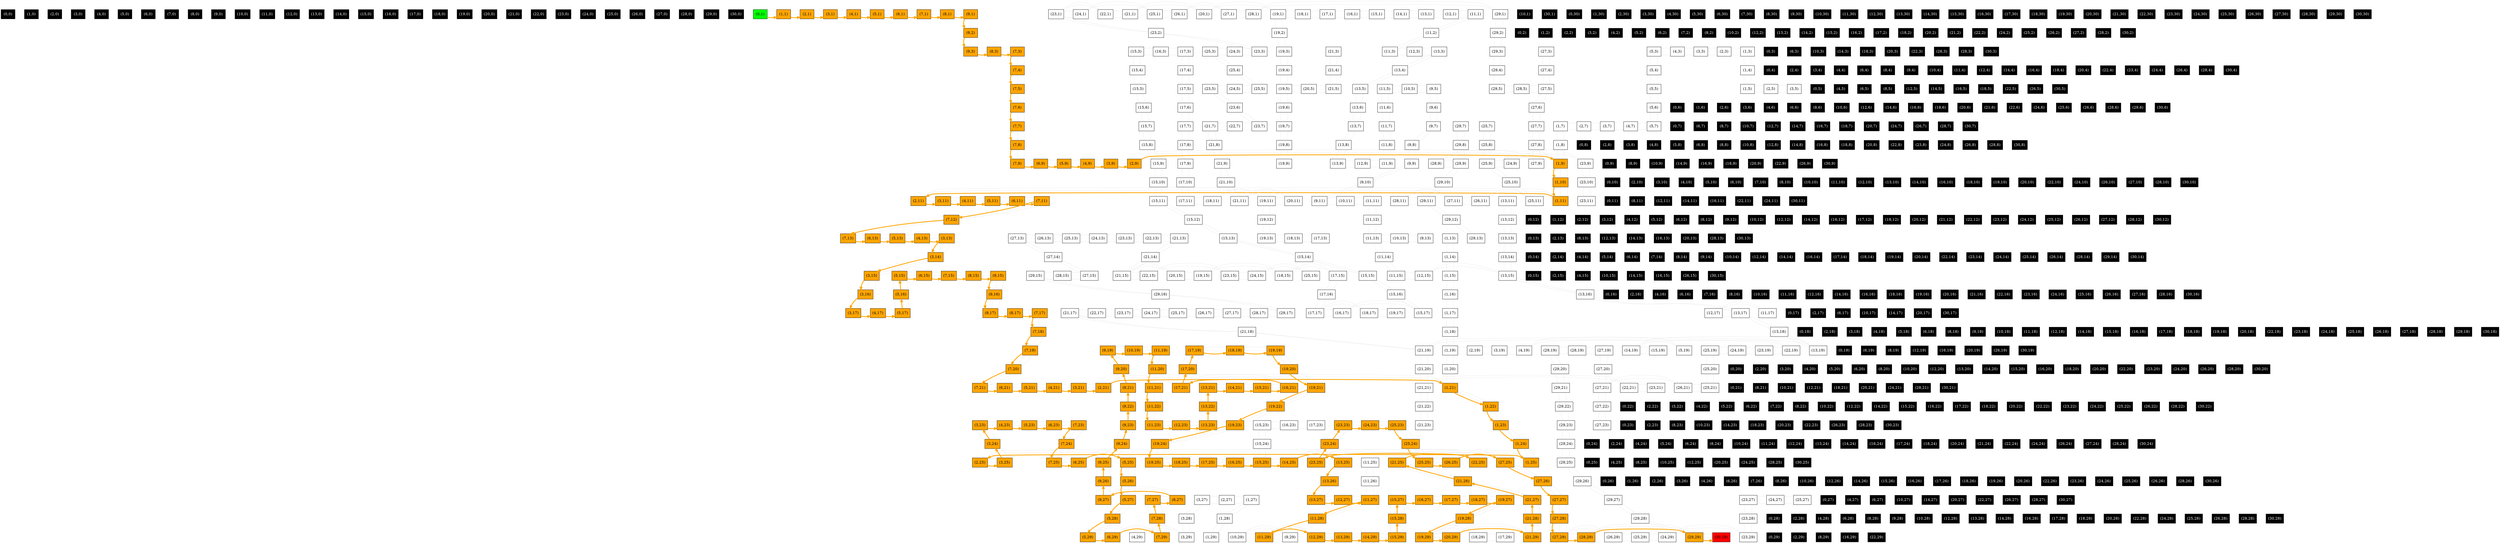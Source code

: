 digraph dijkstra_maze_solution {
rankdir = TB;
node [shape = box, style = filled];
graph [nodesep = 0.5, ranksep = 0.5];

{ rank = same; node_0_0 [label="(0,0)", fillcolor="black", fontcolor="white"]; node_1_0 [label="(1,0)", fillcolor="black", fontcolor="white"]; node_2_0 [label="(2,0)", fillcolor="black", fontcolor="white"]; node_3_0 [label="(3,0)", fillcolor="black", fontcolor="white"]; node_4_0 [label="(4,0)", fillcolor="black", fontcolor="white"]; node_5_0 [label="(5,0)", fillcolor="black", fontcolor="white"]; node_6_0 [label="(6,0)", fillcolor="black", fontcolor="white"]; node_7_0 [label="(7,0)", fillcolor="black", fontcolor="white"]; node_8_0 [label="(8,0)", fillcolor="black", fontcolor="white"]; node_9_0 [label="(9,0)", fillcolor="black", fontcolor="white"]; node_10_0 [label="(10,0)", fillcolor="black", fontcolor="white"]; node_11_0 [label="(11,0)", fillcolor="black", fontcolor="white"]; node_12_0 [label="(12,0)", fillcolor="black", fontcolor="white"]; node_13_0 [label="(13,0)", fillcolor="black", fontcolor="white"]; node_14_0 [label="(14,0)", fillcolor="black", fontcolor="white"]; node_15_0 [label="(15,0)", fillcolor="black", fontcolor="white"]; node_16_0 [label="(16,0)", fillcolor="black", fontcolor="white"]; node_17_0 [label="(17,0)", fillcolor="black", fontcolor="white"]; node_18_0 [label="(18,0)", fillcolor="black", fontcolor="white"]; node_19_0 [label="(19,0)", fillcolor="black", fontcolor="white"]; node_20_0 [label="(20,0)", fillcolor="black", fontcolor="white"]; node_21_0 [label="(21,0)", fillcolor="black", fontcolor="white"]; node_22_0 [label="(22,0)", fillcolor="black", fontcolor="white"]; node_23_0 [label="(23,0)", fillcolor="black", fontcolor="white"]; node_24_0 [label="(24,0)", fillcolor="black", fontcolor="white"]; node_25_0 [label="(25,0)", fillcolor="black", fontcolor="white"]; node_26_0 [label="(26,0)", fillcolor="black", fontcolor="white"]; node_27_0 [label="(27,0)", fillcolor="black", fontcolor="white"]; node_28_0 [label="(28,0)", fillcolor="black", fontcolor="white"]; node_29_0 [label="(29,0)", fillcolor="black", fontcolor="white"]; node_30_0 [label="(30,0)", fillcolor="black", fontcolor="white"]; }
{ rank = same; node_0_1 [label="(0,1)", fillcolor="green", fontcolor="black"]; node_1_1 [label="(1,1)", fillcolor="orange", fontcolor="black"]; node_2_1 [label="(2,1)", fillcolor="orange", fontcolor="black"]; node_3_1 [label="(3,1)", fillcolor="orange", fontcolor="black"]; node_4_1 [label="(4,1)", fillcolor="orange", fontcolor="black"]; node_5_1 [label="(5,1)", fillcolor="orange", fontcolor="black"]; node_6_1 [label="(6,1)", fillcolor="orange", fontcolor="black"]; node_7_1 [label="(7,1)", fillcolor="orange", fontcolor="black"]; node_8_1 [label="(8,1)", fillcolor="orange", fontcolor="black"]; node_9_1 [label="(9,1)", fillcolor="orange", fontcolor="black"]; node_10_1 [label="(10,1)", fillcolor="black", fontcolor="white"]; node_11_1 [label="(11,1)", fillcolor="white", fontcolor="black"]; node_12_1 [label="(12,1)", fillcolor="white", fontcolor="black"]; node_13_1 [label="(13,1)", fillcolor="white", fontcolor="black"]; node_14_1 [label="(14,1)", fillcolor="white", fontcolor="black"]; node_15_1 [label="(15,1)", fillcolor="white", fontcolor="black"]; node_16_1 [label="(16,1)", fillcolor="white", fontcolor="black"]; node_17_1 [label="(17,1)", fillcolor="white", fontcolor="black"]; node_18_1 [label="(18,1)", fillcolor="white", fontcolor="black"]; node_19_1 [label="(19,1)", fillcolor="white", fontcolor="black"]; node_20_1 [label="(20,1)", fillcolor="white", fontcolor="black"]; node_21_1 [label="(21,1)", fillcolor="white", fontcolor="black"]; node_22_1 [label="(22,1)", fillcolor="white", fontcolor="black"]; node_23_1 [label="(23,1)", fillcolor="white", fontcolor="black"]; node_24_1 [label="(24,1)", fillcolor="white", fontcolor="black"]; node_25_1 [label="(25,1)", fillcolor="white", fontcolor="black"]; node_26_1 [label="(26,1)", fillcolor="white", fontcolor="black"]; node_27_1 [label="(27,1)", fillcolor="white", fontcolor="black"]; node_28_1 [label="(28,1)", fillcolor="white", fontcolor="black"]; node_29_1 [label="(29,1)", fillcolor="white", fontcolor="black"]; node_30_1 [label="(30,1)", fillcolor="black", fontcolor="white"]; }
{ rank = same; node_0_2 [label="(0,2)", fillcolor="black", fontcolor="white"]; node_1_2 [label="(1,2)", fillcolor="black", fontcolor="white"]; node_2_2 [label="(2,2)", fillcolor="black", fontcolor="white"]; node_3_2 [label="(3,2)", fillcolor="black", fontcolor="white"]; node_4_2 [label="(4,2)", fillcolor="black", fontcolor="white"]; node_5_2 [label="(5,2)", fillcolor="black", fontcolor="white"]; node_6_2 [label="(6,2)", fillcolor="black", fontcolor="white"]; node_7_2 [label="(7,2)", fillcolor="black", fontcolor="white"]; node_8_2 [label="(8,2)", fillcolor="black", fontcolor="white"]; node_9_2 [label="(9,2)", fillcolor="orange", fontcolor="black"]; node_10_2 [label="(10,2)", fillcolor="black", fontcolor="white"]; node_11_2 [label="(11,2)", fillcolor="white", fontcolor="black"]; node_12_2 [label="(12,2)", fillcolor="black", fontcolor="white"]; node_13_2 [label="(13,2)", fillcolor="black", fontcolor="white"]; node_14_2 [label="(14,2)", fillcolor="black", fontcolor="white"]; node_15_2 [label="(15,2)", fillcolor="black", fontcolor="white"]; node_16_2 [label="(16,2)", fillcolor="black", fontcolor="white"]; node_17_2 [label="(17,2)", fillcolor="black", fontcolor="white"]; node_18_2 [label="(18,2)", fillcolor="black", fontcolor="white"]; node_19_2 [label="(19,2)", fillcolor="white", fontcolor="black"]; node_20_2 [label="(20,2)", fillcolor="black", fontcolor="white"]; node_21_2 [label="(21,2)", fillcolor="black", fontcolor="white"]; node_22_2 [label="(22,2)", fillcolor="black", fontcolor="white"]; node_23_2 [label="(23,2)", fillcolor="white", fontcolor="black"]; node_24_2 [label="(24,2)", fillcolor="black", fontcolor="white"]; node_25_2 [label="(25,2)", fillcolor="black", fontcolor="white"]; node_26_2 [label="(26,2)", fillcolor="black", fontcolor="white"]; node_27_2 [label="(27,2)", fillcolor="black", fontcolor="white"]; node_28_2 [label="(28,2)", fillcolor="black", fontcolor="white"]; node_29_2 [label="(29,2)", fillcolor="white", fontcolor="black"]; node_30_2 [label="(30,2)", fillcolor="black", fontcolor="white"]; }
{ rank = same; node_0_3 [label="(0,3)", fillcolor="black", fontcolor="white"]; node_1_3 [label="(1,3)", fillcolor="white", fontcolor="black"]; node_2_3 [label="(2,3)", fillcolor="white", fontcolor="black"]; node_3_3 [label="(3,3)", fillcolor="white", fontcolor="black"]; node_4_3 [label="(4,3)", fillcolor="white", fontcolor="black"]; node_5_3 [label="(5,3)", fillcolor="white", fontcolor="black"]; node_6_3 [label="(6,3)", fillcolor="black", fontcolor="white"]; node_7_3 [label="(7,3)", fillcolor="orange", fontcolor="black"]; node_8_3 [label="(8,3)", fillcolor="orange", fontcolor="black"]; node_9_3 [label="(9,3)", fillcolor="orange", fontcolor="black"]; node_10_3 [label="(10,3)", fillcolor="black", fontcolor="white"]; node_11_3 [label="(11,3)", fillcolor="white", fontcolor="black"]; node_12_3 [label="(12,3)", fillcolor="white", fontcolor="black"]; node_13_3 [label="(13,3)", fillcolor="white", fontcolor="black"]; node_14_3 [label="(14,3)", fillcolor="black", fontcolor="white"]; node_15_3 [label="(15,3)", fillcolor="white", fontcolor="black"]; node_16_3 [label="(16,3)", fillcolor="white", fontcolor="black"]; node_17_3 [label="(17,3)", fillcolor="white", fontcolor="black"]; node_18_3 [label="(18,3)", fillcolor="black", fontcolor="white"]; node_19_3 [label="(19,3)", fillcolor="white", fontcolor="black"]; node_20_3 [label="(20,3)", fillcolor="black", fontcolor="white"]; node_21_3 [label="(21,3)", fillcolor="white", fontcolor="black"]; node_22_3 [label="(22,3)", fillcolor="black", fontcolor="white"]; node_23_3 [label="(23,3)", fillcolor="white", fontcolor="black"]; node_24_3 [label="(24,3)", fillcolor="white", fontcolor="black"]; node_25_3 [label="(25,3)", fillcolor="white", fontcolor="black"]; node_26_3 [label="(26,3)", fillcolor="black", fontcolor="white"]; node_27_3 [label="(27,3)", fillcolor="white", fontcolor="black"]; node_28_3 [label="(28,3)", fillcolor="black", fontcolor="white"]; node_29_3 [label="(29,3)", fillcolor="white", fontcolor="black"]; node_30_3 [label="(30,3)", fillcolor="black", fontcolor="white"]; }
{ rank = same; node_0_4 [label="(0,4)", fillcolor="black", fontcolor="white"]; node_1_4 [label="(1,4)", fillcolor="white", fontcolor="black"]; node_2_4 [label="(2,4)", fillcolor="black", fontcolor="white"]; node_3_4 [label="(3,4)", fillcolor="black", fontcolor="white"]; node_4_4 [label="(4,4)", fillcolor="black", fontcolor="white"]; node_5_4 [label="(5,4)", fillcolor="white", fontcolor="black"]; node_6_4 [label="(6,4)", fillcolor="black", fontcolor="white"]; node_7_4 [label="(7,4)", fillcolor="orange", fontcolor="black"]; node_8_4 [label="(8,4)", fillcolor="black", fontcolor="white"]; node_9_4 [label="(9,4)", fillcolor="black", fontcolor="white"]; node_10_4 [label="(10,4)", fillcolor="black", fontcolor="white"]; node_11_4 [label="(11,4)", fillcolor="black", fontcolor="white"]; node_12_4 [label="(12,4)", fillcolor="black", fontcolor="white"]; node_13_4 [label="(13,4)", fillcolor="white", fontcolor="black"]; node_14_4 [label="(14,4)", fillcolor="black", fontcolor="white"]; node_15_4 [label="(15,4)", fillcolor="white", fontcolor="black"]; node_16_4 [label="(16,4)", fillcolor="black", fontcolor="white"]; node_17_4 [label="(17,4)", fillcolor="white", fontcolor="black"]; node_18_4 [label="(18,4)", fillcolor="black", fontcolor="white"]; node_19_4 [label="(19,4)", fillcolor="white", fontcolor="black"]; node_20_4 [label="(20,4)", fillcolor="black", fontcolor="white"]; node_21_4 [label="(21,4)", fillcolor="white", fontcolor="black"]; node_22_4 [label="(22,4)", fillcolor="black", fontcolor="white"]; node_23_4 [label="(23,4)", fillcolor="black", fontcolor="white"]; node_24_4 [label="(24,4)", fillcolor="black", fontcolor="white"]; node_25_4 [label="(25,4)", fillcolor="white", fontcolor="black"]; node_26_4 [label="(26,4)", fillcolor="black", fontcolor="white"]; node_27_4 [label="(27,4)", fillcolor="white", fontcolor="black"]; node_28_4 [label="(28,4)", fillcolor="black", fontcolor="white"]; node_29_4 [label="(29,4)", fillcolor="white", fontcolor="black"]; node_30_4 [label="(30,4)", fillcolor="black", fontcolor="white"]; }
{ rank = same; node_0_5 [label="(0,5)", fillcolor="black", fontcolor="white"]; node_1_5 [label="(1,5)", fillcolor="white", fontcolor="black"]; node_2_5 [label="(2,5)", fillcolor="white", fontcolor="black"]; node_3_5 [label="(3,5)", fillcolor="white", fontcolor="black"]; node_4_5 [label="(4,5)", fillcolor="black", fontcolor="white"]; node_5_5 [label="(5,5)", fillcolor="white", fontcolor="black"]; node_6_5 [label="(6,5)", fillcolor="black", fontcolor="white"]; node_7_5 [label="(7,5)", fillcolor="orange", fontcolor="black"]; node_8_5 [label="(8,5)", fillcolor="black", fontcolor="white"]; node_9_5 [label="(9,5)", fillcolor="white", fontcolor="black"]; node_10_5 [label="(10,5)", fillcolor="white", fontcolor="black"]; node_11_5 [label="(11,5)", fillcolor="white", fontcolor="black"]; node_12_5 [label="(12,5)", fillcolor="black", fontcolor="white"]; node_13_5 [label="(13,5)", fillcolor="white", fontcolor="black"]; node_14_5 [label="(14,5)", fillcolor="black", fontcolor="white"]; node_15_5 [label="(15,5)", fillcolor="white", fontcolor="black"]; node_16_5 [label="(16,5)", fillcolor="black", fontcolor="white"]; node_17_5 [label="(17,5)", fillcolor="white", fontcolor="black"]; node_18_5 [label="(18,5)", fillcolor="black", fontcolor="white"]; node_19_5 [label="(19,5)", fillcolor="white", fontcolor="black"]; node_20_5 [label="(20,5)", fillcolor="white", fontcolor="black"]; node_21_5 [label="(21,5)", fillcolor="white", fontcolor="black"]; node_22_5 [label="(22,5)", fillcolor="black", fontcolor="white"]; node_23_5 [label="(23,5)", fillcolor="white", fontcolor="black"]; node_24_5 [label="(24,5)", fillcolor="white", fontcolor="black"]; node_25_5 [label="(25,5)", fillcolor="white", fontcolor="black"]; node_26_5 [label="(26,5)", fillcolor="black", fontcolor="white"]; node_27_5 [label="(27,5)", fillcolor="white", fontcolor="black"]; node_28_5 [label="(28,5)", fillcolor="white", fontcolor="black"]; node_29_5 [label="(29,5)", fillcolor="white", fontcolor="black"]; node_30_5 [label="(30,5)", fillcolor="black", fontcolor="white"]; }
{ rank = same; node_0_6 [label="(0,6)", fillcolor="black", fontcolor="white"]; node_1_6 [label="(1,6)", fillcolor="black", fontcolor="white"]; node_2_6 [label="(2,6)", fillcolor="black", fontcolor="white"]; node_3_6 [label="(3,6)", fillcolor="black", fontcolor="white"]; node_4_6 [label="(4,6)", fillcolor="black", fontcolor="white"]; node_5_6 [label="(5,6)", fillcolor="white", fontcolor="black"]; node_6_6 [label="(6,6)", fillcolor="black", fontcolor="white"]; node_7_6 [label="(7,6)", fillcolor="orange", fontcolor="black"]; node_8_6 [label="(8,6)", fillcolor="black", fontcolor="white"]; node_9_6 [label="(9,6)", fillcolor="white", fontcolor="black"]; node_10_6 [label="(10,6)", fillcolor="black", fontcolor="white"]; node_11_6 [label="(11,6)", fillcolor="white", fontcolor="black"]; node_12_6 [label="(12,6)", fillcolor="black", fontcolor="white"]; node_13_6 [label="(13,6)", fillcolor="white", fontcolor="black"]; node_14_6 [label="(14,6)", fillcolor="black", fontcolor="white"]; node_15_6 [label="(15,6)", fillcolor="white", fontcolor="black"]; node_16_6 [label="(16,6)", fillcolor="black", fontcolor="white"]; node_17_6 [label="(17,6)", fillcolor="white", fontcolor="black"]; node_18_6 [label="(18,6)", fillcolor="black", fontcolor="white"]; node_19_6 [label="(19,6)", fillcolor="white", fontcolor="black"]; node_20_6 [label="(20,6)", fillcolor="black", fontcolor="white"]; node_21_6 [label="(21,6)", fillcolor="black", fontcolor="white"]; node_22_6 [label="(22,6)", fillcolor="black", fontcolor="white"]; node_23_6 [label="(23,6)", fillcolor="white", fontcolor="black"]; node_24_6 [label="(24,6)", fillcolor="black", fontcolor="white"]; node_25_6 [label="(25,6)", fillcolor="black", fontcolor="white"]; node_26_6 [label="(26,6)", fillcolor="black", fontcolor="white"]; node_27_6 [label="(27,6)", fillcolor="white", fontcolor="black"]; node_28_6 [label="(28,6)", fillcolor="black", fontcolor="white"]; node_29_6 [label="(29,6)", fillcolor="black", fontcolor="white"]; node_30_6 [label="(30,6)", fillcolor="black", fontcolor="white"]; }
{ rank = same; node_0_7 [label="(0,7)", fillcolor="black", fontcolor="white"]; node_1_7 [label="(1,7)", fillcolor="white", fontcolor="black"]; node_2_7 [label="(2,7)", fillcolor="white", fontcolor="black"]; node_3_7 [label="(3,7)", fillcolor="white", fontcolor="black"]; node_4_7 [label="(4,7)", fillcolor="white", fontcolor="black"]; node_5_7 [label="(5,7)", fillcolor="white", fontcolor="black"]; node_6_7 [label="(6,7)", fillcolor="black", fontcolor="white"]; node_7_7 [label="(7,7)", fillcolor="orange", fontcolor="black"]; node_8_7 [label="(8,7)", fillcolor="black", fontcolor="white"]; node_9_7 [label="(9,7)", fillcolor="white", fontcolor="black"]; node_10_7 [label="(10,7)", fillcolor="black", fontcolor="white"]; node_11_7 [label="(11,7)", fillcolor="white", fontcolor="black"]; node_12_7 [label="(12,7)", fillcolor="black", fontcolor="white"]; node_13_7 [label="(13,7)", fillcolor="white", fontcolor="black"]; node_14_7 [label="(14,7)", fillcolor="black", fontcolor="white"]; node_15_7 [label="(15,7)", fillcolor="white", fontcolor="black"]; node_16_7 [label="(16,7)", fillcolor="black", fontcolor="white"]; node_17_7 [label="(17,7)", fillcolor="white", fontcolor="black"]; node_18_7 [label="(18,7)", fillcolor="black", fontcolor="white"]; node_19_7 [label="(19,7)", fillcolor="white", fontcolor="black"]; node_20_7 [label="(20,7)", fillcolor="black", fontcolor="white"]; node_21_7 [label="(21,7)", fillcolor="white", fontcolor="black"]; node_22_7 [label="(22,7)", fillcolor="white", fontcolor="black"]; node_23_7 [label="(23,7)", fillcolor="white", fontcolor="black"]; node_24_7 [label="(24,7)", fillcolor="black", fontcolor="white"]; node_25_7 [label="(25,7)", fillcolor="white", fontcolor="black"]; node_26_7 [label="(26,7)", fillcolor="black", fontcolor="white"]; node_27_7 [label="(27,7)", fillcolor="white", fontcolor="black"]; node_28_7 [label="(28,7)", fillcolor="black", fontcolor="white"]; node_29_7 [label="(29,7)", fillcolor="white", fontcolor="black"]; node_30_7 [label="(30,7)", fillcolor="black", fontcolor="white"]; }
{ rank = same; node_0_8 [label="(0,8)", fillcolor="black", fontcolor="white"]; node_1_8 [label="(1,8)", fillcolor="white", fontcolor="black"]; node_2_8 [label="(2,8)", fillcolor="black", fontcolor="white"]; node_3_8 [label="(3,8)", fillcolor="black", fontcolor="white"]; node_4_8 [label="(4,8)", fillcolor="black", fontcolor="white"]; node_5_8 [label="(5,8)", fillcolor="black", fontcolor="white"]; node_6_8 [label="(6,8)", fillcolor="black", fontcolor="white"]; node_7_8 [label="(7,8)", fillcolor="orange", fontcolor="black"]; node_8_8 [label="(8,8)", fillcolor="black", fontcolor="white"]; node_9_8 [label="(9,8)", fillcolor="white", fontcolor="black"]; node_10_8 [label="(10,8)", fillcolor="black", fontcolor="white"]; node_11_8 [label="(11,8)", fillcolor="white", fontcolor="black"]; node_12_8 [label="(12,8)", fillcolor="black", fontcolor="white"]; node_13_8 [label="(13,8)", fillcolor="white", fontcolor="black"]; node_14_8 [label="(14,8)", fillcolor="black", fontcolor="white"]; node_15_8 [label="(15,8)", fillcolor="white", fontcolor="black"]; node_16_8 [label="(16,8)", fillcolor="black", fontcolor="white"]; node_17_8 [label="(17,8)", fillcolor="white", fontcolor="black"]; node_18_8 [label="(18,8)", fillcolor="black", fontcolor="white"]; node_19_8 [label="(19,8)", fillcolor="white", fontcolor="black"]; node_20_8 [label="(20,8)", fillcolor="black", fontcolor="white"]; node_21_8 [label="(21,8)", fillcolor="white", fontcolor="black"]; node_22_8 [label="(22,8)", fillcolor="black", fontcolor="white"]; node_23_8 [label="(23,8)", fillcolor="black", fontcolor="white"]; node_24_8 [label="(24,8)", fillcolor="black", fontcolor="white"]; node_25_8 [label="(25,8)", fillcolor="white", fontcolor="black"]; node_26_8 [label="(26,8)", fillcolor="black", fontcolor="white"]; node_27_8 [label="(27,8)", fillcolor="white", fontcolor="black"]; node_28_8 [label="(28,8)", fillcolor="black", fontcolor="white"]; node_29_8 [label="(29,8)", fillcolor="white", fontcolor="black"]; node_30_8 [label="(30,8)", fillcolor="black", fontcolor="white"]; }
{ rank = same; node_0_9 [label="(0,9)", fillcolor="black", fontcolor="white"]; node_1_9 [label="(1,9)", fillcolor="orange", fontcolor="black"]; node_2_9 [label="(2,9)", fillcolor="orange", fontcolor="black"]; node_3_9 [label="(3,9)", fillcolor="orange", fontcolor="black"]; node_4_9 [label="(4,9)", fillcolor="orange", fontcolor="black"]; node_5_9 [label="(5,9)", fillcolor="orange", fontcolor="black"]; node_6_9 [label="(6,9)", fillcolor="orange", fontcolor="black"]; node_7_9 [label="(7,9)", fillcolor="orange", fontcolor="black"]; node_8_9 [label="(8,9)", fillcolor="black", fontcolor="white"]; node_9_9 [label="(9,9)", fillcolor="white", fontcolor="black"]; node_10_9 [label="(10,9)", fillcolor="black", fontcolor="white"]; node_11_9 [label="(11,9)", fillcolor="white", fontcolor="black"]; node_12_9 [label="(12,9)", fillcolor="white", fontcolor="black"]; node_13_9 [label="(13,9)", fillcolor="white", fontcolor="black"]; node_14_9 [label="(14,9)", fillcolor="black", fontcolor="white"]; node_15_9 [label="(15,9)", fillcolor="white", fontcolor="black"]; node_16_9 [label="(16,9)", fillcolor="black", fontcolor="white"]; node_17_9 [label="(17,9)", fillcolor="white", fontcolor="black"]; node_18_9 [label="(18,9)", fillcolor="black", fontcolor="white"]; node_19_9 [label="(19,9)", fillcolor="white", fontcolor="black"]; node_20_9 [label="(20,9)", fillcolor="black", fontcolor="white"]; node_21_9 [label="(21,9)", fillcolor="white", fontcolor="black"]; node_22_9 [label="(22,9)", fillcolor="black", fontcolor="white"]; node_23_9 [label="(23,9)", fillcolor="white", fontcolor="black"]; node_24_9 [label="(24,9)", fillcolor="white", fontcolor="black"]; node_25_9 [label="(25,9)", fillcolor="white", fontcolor="black"]; node_26_9 [label="(26,9)", fillcolor="black", fontcolor="white"]; node_27_9 [label="(27,9)", fillcolor="white", fontcolor="black"]; node_28_9 [label="(28,9)", fillcolor="white", fontcolor="black"]; node_29_9 [label="(29,9)", fillcolor="white", fontcolor="black"]; node_30_9 [label="(30,9)", fillcolor="black", fontcolor="white"]; }
{ rank = same; node_0_10 [label="(0,10)", fillcolor="black", fontcolor="white"]; node_1_10 [label="(1,10)", fillcolor="orange", fontcolor="black"]; node_2_10 [label="(2,10)", fillcolor="black", fontcolor="white"]; node_3_10 [label="(3,10)", fillcolor="black", fontcolor="white"]; node_4_10 [label="(4,10)", fillcolor="black", fontcolor="white"]; node_5_10 [label="(5,10)", fillcolor="black", fontcolor="white"]; node_6_10 [label="(6,10)", fillcolor="black", fontcolor="white"]; node_7_10 [label="(7,10)", fillcolor="black", fontcolor="white"]; node_8_10 [label="(8,10)", fillcolor="black", fontcolor="white"]; node_9_10 [label="(9,10)", fillcolor="white", fontcolor="black"]; node_10_10 [label="(10,10)", fillcolor="black", fontcolor="white"]; node_11_10 [label="(11,10)", fillcolor="black", fontcolor="white"]; node_12_10 [label="(12,10)", fillcolor="black", fontcolor="white"]; node_13_10 [label="(13,10)", fillcolor="black", fontcolor="white"]; node_14_10 [label="(14,10)", fillcolor="black", fontcolor="white"]; node_15_10 [label="(15,10)", fillcolor="white", fontcolor="black"]; node_16_10 [label="(16,10)", fillcolor="black", fontcolor="white"]; node_17_10 [label="(17,10)", fillcolor="white", fontcolor="black"]; node_18_10 [label="(18,10)", fillcolor="black", fontcolor="white"]; node_19_10 [label="(19,10)", fillcolor="black", fontcolor="white"]; node_20_10 [label="(20,10)", fillcolor="black", fontcolor="white"]; node_21_10 [label="(21,10)", fillcolor="white", fontcolor="black"]; node_22_10 [label="(22,10)", fillcolor="black", fontcolor="white"]; node_23_10 [label="(23,10)", fillcolor="white", fontcolor="black"]; node_24_10 [label="(24,10)", fillcolor="black", fontcolor="white"]; node_25_10 [label="(25,10)", fillcolor="white", fontcolor="black"]; node_26_10 [label="(26,10)", fillcolor="black", fontcolor="white"]; node_27_10 [label="(27,10)", fillcolor="black", fontcolor="white"]; node_28_10 [label="(28,10)", fillcolor="black", fontcolor="white"]; node_29_10 [label="(29,10)", fillcolor="white", fontcolor="black"]; node_30_10 [label="(30,10)", fillcolor="black", fontcolor="white"]; }
{ rank = same; node_0_11 [label="(0,11)", fillcolor="black", fontcolor="white"]; node_1_11 [label="(1,11)", fillcolor="orange", fontcolor="black"]; node_2_11 [label="(2,11)", fillcolor="orange", fontcolor="black"]; node_3_11 [label="(3,11)", fillcolor="orange", fontcolor="black"]; node_4_11 [label="(4,11)", fillcolor="orange", fontcolor="black"]; node_5_11 [label="(5,11)", fillcolor="orange", fontcolor="black"]; node_6_11 [label="(6,11)", fillcolor="orange", fontcolor="black"]; node_7_11 [label="(7,11)", fillcolor="orange", fontcolor="black"]; node_8_11 [label="(8,11)", fillcolor="black", fontcolor="white"]; node_9_11 [label="(9,11)", fillcolor="white", fontcolor="black"]; node_10_11 [label="(10,11)", fillcolor="white", fontcolor="black"]; node_11_11 [label="(11,11)", fillcolor="white", fontcolor="black"]; node_12_11 [label="(12,11)", fillcolor="black", fontcolor="white"]; node_13_11 [label="(13,11)", fillcolor="white", fontcolor="black"]; node_14_11 [label="(14,11)", fillcolor="black", fontcolor="white"]; node_15_11 [label="(15,11)", fillcolor="white", fontcolor="black"]; node_16_11 [label="(16,11)", fillcolor="black", fontcolor="white"]; node_17_11 [label="(17,11)", fillcolor="white", fontcolor="black"]; node_18_11 [label="(18,11)", fillcolor="white", fontcolor="black"]; node_19_11 [label="(19,11)", fillcolor="white", fontcolor="black"]; node_20_11 [label="(20,11)", fillcolor="white", fontcolor="black"]; node_21_11 [label="(21,11)", fillcolor="white", fontcolor="black"]; node_22_11 [label="(22,11)", fillcolor="black", fontcolor="white"]; node_23_11 [label="(23,11)", fillcolor="white", fontcolor="black"]; node_24_11 [label="(24,11)", fillcolor="black", fontcolor="white"]; node_25_11 [label="(25,11)", fillcolor="white", fontcolor="black"]; node_26_11 [label="(26,11)", fillcolor="white", fontcolor="black"]; node_27_11 [label="(27,11)", fillcolor="white", fontcolor="black"]; node_28_11 [label="(28,11)", fillcolor="white", fontcolor="black"]; node_29_11 [label="(29,11)", fillcolor="white", fontcolor="black"]; node_30_11 [label="(30,11)", fillcolor="black", fontcolor="white"]; }
{ rank = same; node_0_12 [label="(0,12)", fillcolor="black", fontcolor="white"]; node_1_12 [label="(1,12)", fillcolor="black", fontcolor="white"]; node_2_12 [label="(2,12)", fillcolor="black", fontcolor="white"]; node_3_12 [label="(3,12)", fillcolor="black", fontcolor="white"]; node_4_12 [label="(4,12)", fillcolor="black", fontcolor="white"]; node_5_12 [label="(5,12)", fillcolor="black", fontcolor="white"]; node_6_12 [label="(6,12)", fillcolor="black", fontcolor="white"]; node_7_12 [label="(7,12)", fillcolor="orange", fontcolor="black"]; node_8_12 [label="(8,12)", fillcolor="black", fontcolor="white"]; node_9_12 [label="(9,12)", fillcolor="black", fontcolor="white"]; node_10_12 [label="(10,12)", fillcolor="black", fontcolor="white"]; node_11_12 [label="(11,12)", fillcolor="white", fontcolor="black"]; node_12_12 [label="(12,12)", fillcolor="black", fontcolor="white"]; node_13_12 [label="(13,12)", fillcolor="white", fontcolor="black"]; node_14_12 [label="(14,12)", fillcolor="black", fontcolor="white"]; node_15_12 [label="(15,12)", fillcolor="white", fontcolor="black"]; node_16_12 [label="(16,12)", fillcolor="black", fontcolor="white"]; node_17_12 [label="(17,12)", fillcolor="black", fontcolor="white"]; node_18_12 [label="(18,12)", fillcolor="black", fontcolor="white"]; node_19_12 [label="(19,12)", fillcolor="white", fontcolor="black"]; node_20_12 [label="(20,12)", fillcolor="black", fontcolor="white"]; node_21_12 [label="(21,12)", fillcolor="black", fontcolor="white"]; node_22_12 [label="(22,12)", fillcolor="black", fontcolor="white"]; node_23_12 [label="(23,12)", fillcolor="black", fontcolor="white"]; node_24_12 [label="(24,12)", fillcolor="black", fontcolor="white"]; node_25_12 [label="(25,12)", fillcolor="black", fontcolor="white"]; node_26_12 [label="(26,12)", fillcolor="black", fontcolor="white"]; node_27_12 [label="(27,12)", fillcolor="black", fontcolor="white"]; node_28_12 [label="(28,12)", fillcolor="black", fontcolor="white"]; node_29_12 [label="(29,12)", fillcolor="white", fontcolor="black"]; node_30_12 [label="(30,12)", fillcolor="black", fontcolor="white"]; }
{ rank = same; node_0_13 [label="(0,13)", fillcolor="black", fontcolor="white"]; node_1_13 [label="(1,13)", fillcolor="white", fontcolor="black"]; node_2_13 [label="(2,13)", fillcolor="black", fontcolor="white"]; node_3_13 [label="(3,13)", fillcolor="orange", fontcolor="black"]; node_4_13 [label="(4,13)", fillcolor="orange", fontcolor="black"]; node_5_13 [label="(5,13)", fillcolor="orange", fontcolor="black"]; node_6_13 [label="(6,13)", fillcolor="orange", fontcolor="black"]; node_7_13 [label="(7,13)", fillcolor="orange", fontcolor="black"]; node_8_13 [label="(8,13)", fillcolor="black", fontcolor="white"]; node_9_13 [label="(9,13)", fillcolor="white", fontcolor="black"]; node_10_13 [label="(10,13)", fillcolor="white", fontcolor="black"]; node_11_13 [label="(11,13)", fillcolor="white", fontcolor="black"]; node_12_13 [label="(12,13)", fillcolor="black", fontcolor="white"]; node_13_13 [label="(13,13)", fillcolor="white", fontcolor="black"]; node_14_13 [label="(14,13)", fillcolor="black", fontcolor="white"]; node_15_13 [label="(15,13)", fillcolor="white", fontcolor="black"]; node_16_13 [label="(16,13)", fillcolor="black", fontcolor="white"]; node_17_13 [label="(17,13)", fillcolor="white", fontcolor="black"]; node_18_13 [label="(18,13)", fillcolor="white", fontcolor="black"]; node_19_13 [label="(19,13)", fillcolor="white", fontcolor="black"]; node_20_13 [label="(20,13)", fillcolor="black", fontcolor="white"]; node_21_13 [label="(21,13)", fillcolor="white", fontcolor="black"]; node_22_13 [label="(22,13)", fillcolor="white", fontcolor="black"]; node_23_13 [label="(23,13)", fillcolor="white", fontcolor="black"]; node_24_13 [label="(24,13)", fillcolor="white", fontcolor="black"]; node_25_13 [label="(25,13)", fillcolor="white", fontcolor="black"]; node_26_13 [label="(26,13)", fillcolor="white", fontcolor="black"]; node_27_13 [label="(27,13)", fillcolor="white", fontcolor="black"]; node_28_13 [label="(28,13)", fillcolor="black", fontcolor="white"]; node_29_13 [label="(29,13)", fillcolor="white", fontcolor="black"]; node_30_13 [label="(30,13)", fillcolor="black", fontcolor="white"]; }
{ rank = same; node_0_14 [label="(0,14)", fillcolor="black", fontcolor="white"]; node_1_14 [label="(1,14)", fillcolor="white", fontcolor="black"]; node_2_14 [label="(2,14)", fillcolor="black", fontcolor="white"]; node_3_14 [label="(3,14)", fillcolor="orange", fontcolor="black"]; node_4_14 [label="(4,14)", fillcolor="black", fontcolor="white"]; node_5_14 [label="(5,14)", fillcolor="black", fontcolor="white"]; node_6_14 [label="(6,14)", fillcolor="black", fontcolor="white"]; node_7_14 [label="(7,14)", fillcolor="black", fontcolor="white"]; node_8_14 [label="(8,14)", fillcolor="black", fontcolor="white"]; node_9_14 [label="(9,14)", fillcolor="black", fontcolor="white"]; node_10_14 [label="(10,14)", fillcolor="black", fontcolor="white"]; node_11_14 [label="(11,14)", fillcolor="white", fontcolor="black"]; node_12_14 [label="(12,14)", fillcolor="black", fontcolor="white"]; node_13_14 [label="(13,14)", fillcolor="white", fontcolor="black"]; node_14_14 [label="(14,14)", fillcolor="black", fontcolor="white"]; node_15_14 [label="(15,14)", fillcolor="white", fontcolor="black"]; node_16_14 [label="(16,14)", fillcolor="black", fontcolor="white"]; node_17_14 [label="(17,14)", fillcolor="black", fontcolor="white"]; node_18_14 [label="(18,14)", fillcolor="black", fontcolor="white"]; node_19_14 [label="(19,14)", fillcolor="black", fontcolor="white"]; node_20_14 [label="(20,14)", fillcolor="black", fontcolor="white"]; node_21_14 [label="(21,14)", fillcolor="white", fontcolor="black"]; node_22_14 [label="(22,14)", fillcolor="black", fontcolor="white"]; node_23_14 [label="(23,14)", fillcolor="black", fontcolor="white"]; node_24_14 [label="(24,14)", fillcolor="black", fontcolor="white"]; node_25_14 [label="(25,14)", fillcolor="black", fontcolor="white"]; node_26_14 [label="(26,14)", fillcolor="black", fontcolor="white"]; node_27_14 [label="(27,14)", fillcolor="white", fontcolor="black"]; node_28_14 [label="(28,14)", fillcolor="black", fontcolor="white"]; node_29_14 [label="(29,14)", fillcolor="black", fontcolor="white"]; node_30_14 [label="(30,14)", fillcolor="black", fontcolor="white"]; }
{ rank = same; node_0_15 [label="(0,15)", fillcolor="black", fontcolor="white"]; node_1_15 [label="(1,15)", fillcolor="white", fontcolor="black"]; node_2_15 [label="(2,15)", fillcolor="black", fontcolor="white"]; node_3_15 [label="(3,15)", fillcolor="orange", fontcolor="black"]; node_4_15 [label="(4,15)", fillcolor="black", fontcolor="white"]; node_5_15 [label="(5,15)", fillcolor="orange", fontcolor="black"]; node_6_15 [label="(6,15)", fillcolor="orange", fontcolor="black"]; node_7_15 [label="(7,15)", fillcolor="orange", fontcolor="black"]; node_8_15 [label="(8,15)", fillcolor="orange", fontcolor="black"]; node_9_15 [label="(9,15)", fillcolor="orange", fontcolor="black"]; node_10_15 [label="(10,15)", fillcolor="black", fontcolor="white"]; node_11_15 [label="(11,15)", fillcolor="white", fontcolor="black"]; node_12_15 [label="(12,15)", fillcolor="white", fontcolor="black"]; node_13_15 [label="(13,15)", fillcolor="white", fontcolor="black"]; node_14_15 [label="(14,15)", fillcolor="black", fontcolor="white"]; node_15_15 [label="(15,15)", fillcolor="white", fontcolor="black"]; node_16_15 [label="(16,15)", fillcolor="black", fontcolor="white"]; node_17_15 [label="(17,15)", fillcolor="white", fontcolor="black"]; node_18_15 [label="(18,15)", fillcolor="white", fontcolor="black"]; node_19_15 [label="(19,15)", fillcolor="white", fontcolor="black"]; node_20_15 [label="(20,15)", fillcolor="white", fontcolor="black"]; node_21_15 [label="(21,15)", fillcolor="white", fontcolor="black"]; node_22_15 [label="(22,15)", fillcolor="white", fontcolor="black"]; node_23_15 [label="(23,15)", fillcolor="white", fontcolor="black"]; node_24_15 [label="(24,15)", fillcolor="white", fontcolor="black"]; node_25_15 [label="(25,15)", fillcolor="white", fontcolor="black"]; node_26_15 [label="(26,15)", fillcolor="black", fontcolor="white"]; node_27_15 [label="(27,15)", fillcolor="white", fontcolor="black"]; node_28_15 [label="(28,15)", fillcolor="white", fontcolor="black"]; node_29_15 [label="(29,15)", fillcolor="white", fontcolor="black"]; node_30_15 [label="(30,15)", fillcolor="black", fontcolor="white"]; }
{ rank = same; node_0_16 [label="(0,16)", fillcolor="black", fontcolor="white"]; node_1_16 [label="(1,16)", fillcolor="white", fontcolor="black"]; node_2_16 [label="(2,16)", fillcolor="black", fontcolor="white"]; node_3_16 [label="(3,16)", fillcolor="orange", fontcolor="black"]; node_4_16 [label="(4,16)", fillcolor="black", fontcolor="white"]; node_5_16 [label="(5,16)", fillcolor="orange", fontcolor="black"]; node_6_16 [label="(6,16)", fillcolor="black", fontcolor="white"]; node_7_16 [label="(7,16)", fillcolor="black", fontcolor="white"]; node_8_16 [label="(8,16)", fillcolor="black", fontcolor="white"]; node_9_16 [label="(9,16)", fillcolor="orange", fontcolor="black"]; node_10_16 [label="(10,16)", fillcolor="black", fontcolor="white"]; node_11_16 [label="(11,16)", fillcolor="black", fontcolor="white"]; node_12_16 [label="(12,16)", fillcolor="black", fontcolor="white"]; node_13_16 [label="(13,16)", fillcolor="white", fontcolor="black"]; node_14_16 [label="(14,16)", fillcolor="black", fontcolor="white"]; node_15_16 [label="(15,16)", fillcolor="white", fontcolor="black"]; node_16_16 [label="(16,16)", fillcolor="black", fontcolor="white"]; node_17_16 [label="(17,16)", fillcolor="white", fontcolor="black"]; node_18_16 [label="(18,16)", fillcolor="black", fontcolor="white"]; node_19_16 [label="(19,16)", fillcolor="black", fontcolor="white"]; node_20_16 [label="(20,16)", fillcolor="black", fontcolor="white"]; node_21_16 [label="(21,16)", fillcolor="black", fontcolor="white"]; node_22_16 [label="(22,16)", fillcolor="black", fontcolor="white"]; node_23_16 [label="(23,16)", fillcolor="black", fontcolor="white"]; node_24_16 [label="(24,16)", fillcolor="black", fontcolor="white"]; node_25_16 [label="(25,16)", fillcolor="black", fontcolor="white"]; node_26_16 [label="(26,16)", fillcolor="black", fontcolor="white"]; node_27_16 [label="(27,16)", fillcolor="black", fontcolor="white"]; node_28_16 [label="(28,16)", fillcolor="black", fontcolor="white"]; node_29_16 [label="(29,16)", fillcolor="white", fontcolor="black"]; node_30_16 [label="(30,16)", fillcolor="black", fontcolor="white"]; }
{ rank = same; node_0_17 [label="(0,17)", fillcolor="black", fontcolor="white"]; node_1_17 [label="(1,17)", fillcolor="white", fontcolor="black"]; node_2_17 [label="(2,17)", fillcolor="black", fontcolor="white"]; node_3_17 [label="(3,17)", fillcolor="orange", fontcolor="black"]; node_4_17 [label="(4,17)", fillcolor="orange", fontcolor="black"]; node_5_17 [label="(5,17)", fillcolor="orange", fontcolor="black"]; node_6_17 [label="(6,17)", fillcolor="black", fontcolor="white"]; node_7_17 [label="(7,17)", fillcolor="orange", fontcolor="black"]; node_8_17 [label="(8,17)", fillcolor="orange", fontcolor="black"]; node_9_17 [label="(9,17)", fillcolor="orange", fontcolor="black"]; node_10_17 [label="(10,17)", fillcolor="black", fontcolor="white"]; node_11_17 [label="(11,17)", fillcolor="white", fontcolor="black"]; node_12_17 [label="(12,17)", fillcolor="white", fontcolor="black"]; node_13_17 [label="(13,17)", fillcolor="white", fontcolor="black"]; node_14_17 [label="(14,17)", fillcolor="black", fontcolor="white"]; node_15_17 [label="(15,17)", fillcolor="white", fontcolor="black"]; node_16_17 [label="(16,17)", fillcolor="white", fontcolor="black"]; node_17_17 [label="(17,17)", fillcolor="white", fontcolor="black"]; node_18_17 [label="(18,17)", fillcolor="white", fontcolor="black"]; node_19_17 [label="(19,17)", fillcolor="white", fontcolor="black"]; node_20_17 [label="(20,17)", fillcolor="black", fontcolor="white"]; node_21_17 [label="(21,17)", fillcolor="white", fontcolor="black"]; node_22_17 [label="(22,17)", fillcolor="white", fontcolor="black"]; node_23_17 [label="(23,17)", fillcolor="white", fontcolor="black"]; node_24_17 [label="(24,17)", fillcolor="white", fontcolor="black"]; node_25_17 [label="(25,17)", fillcolor="white", fontcolor="black"]; node_26_17 [label="(26,17)", fillcolor="white", fontcolor="black"]; node_27_17 [label="(27,17)", fillcolor="white", fontcolor="black"]; node_28_17 [label="(28,17)", fillcolor="white", fontcolor="black"]; node_29_17 [label="(29,17)", fillcolor="white", fontcolor="black"]; node_30_17 [label="(30,17)", fillcolor="black", fontcolor="white"]; }
{ rank = same; node_0_18 [label="(0,18)", fillcolor="black", fontcolor="white"]; node_1_18 [label="(1,18)", fillcolor="white", fontcolor="black"]; node_2_18 [label="(2,18)", fillcolor="black", fontcolor="white"]; node_3_18 [label="(3,18)", fillcolor="black", fontcolor="white"]; node_4_18 [label="(4,18)", fillcolor="black", fontcolor="white"]; node_5_18 [label="(5,18)", fillcolor="black", fontcolor="white"]; node_6_18 [label="(6,18)", fillcolor="black", fontcolor="white"]; node_7_18 [label="(7,18)", fillcolor="orange", fontcolor="black"]; node_8_18 [label="(8,18)", fillcolor="black", fontcolor="white"]; node_9_18 [label="(9,18)", fillcolor="black", fontcolor="white"]; node_10_18 [label="(10,18)", fillcolor="black", fontcolor="white"]; node_11_18 [label="(11,18)", fillcolor="black", fontcolor="white"]; node_12_18 [label="(12,18)", fillcolor="black", fontcolor="white"]; node_13_18 [label="(13,18)", fillcolor="white", fontcolor="black"]; node_14_18 [label="(14,18)", fillcolor="black", fontcolor="white"]; node_15_18 [label="(15,18)", fillcolor="black", fontcolor="white"]; node_16_18 [label="(16,18)", fillcolor="black", fontcolor="white"]; node_17_18 [label="(17,18)", fillcolor="black", fontcolor="white"]; node_18_18 [label="(18,18)", fillcolor="black", fontcolor="white"]; node_19_18 [label="(19,18)", fillcolor="black", fontcolor="white"]; node_20_18 [label="(20,18)", fillcolor="black", fontcolor="white"]; node_21_18 [label="(21,18)", fillcolor="white", fontcolor="black"]; node_22_18 [label="(22,18)", fillcolor="black", fontcolor="white"]; node_23_18 [label="(23,18)", fillcolor="black", fontcolor="white"]; node_24_18 [label="(24,18)", fillcolor="black", fontcolor="white"]; node_25_18 [label="(25,18)", fillcolor="black", fontcolor="white"]; node_26_18 [label="(26,18)", fillcolor="black", fontcolor="white"]; node_27_18 [label="(27,18)", fillcolor="black", fontcolor="white"]; node_28_18 [label="(28,18)", fillcolor="black", fontcolor="white"]; node_29_18 [label="(29,18)", fillcolor="black", fontcolor="white"]; node_30_18 [label="(30,18)", fillcolor="black", fontcolor="white"]; }
{ rank = same; node_0_19 [label="(0,19)", fillcolor="black", fontcolor="white"]; node_1_19 [label="(1,19)", fillcolor="white", fontcolor="black"]; node_2_19 [label="(2,19)", fillcolor="white", fontcolor="black"]; node_3_19 [label="(3,19)", fillcolor="white", fontcolor="black"]; node_4_19 [label="(4,19)", fillcolor="white", fontcolor="black"]; node_5_19 [label="(5,19)", fillcolor="white", fontcolor="black"]; node_6_19 [label="(6,19)", fillcolor="black", fontcolor="white"]; node_7_19 [label="(7,19)", fillcolor="orange", fontcolor="black"]; node_8_19 [label="(8,19)", fillcolor="black", fontcolor="white"]; node_9_19 [label="(9,19)", fillcolor="orange", fontcolor="black"]; node_10_19 [label="(10,19)", fillcolor="orange", fontcolor="black"]; node_11_19 [label="(11,19)", fillcolor="orange", fontcolor="black"]; node_12_19 [label="(12,19)", fillcolor="black", fontcolor="white"]; node_13_19 [label="(13,19)", fillcolor="white", fontcolor="black"]; node_14_19 [label="(14,19)", fillcolor="white", fontcolor="black"]; node_15_19 [label="(15,19)", fillcolor="white", fontcolor="black"]; node_16_19 [label="(16,19)", fillcolor="black", fontcolor="white"]; node_17_19 [label="(17,19)", fillcolor="orange", fontcolor="black"]; node_18_19 [label="(18,19)", fillcolor="orange", fontcolor="black"]; node_19_19 [label="(19,19)", fillcolor="orange", fontcolor="black"]; node_20_19 [label="(20,19)", fillcolor="black", fontcolor="white"]; node_21_19 [label="(21,19)", fillcolor="white", fontcolor="black"]; node_22_19 [label="(22,19)", fillcolor="white", fontcolor="black"]; node_23_19 [label="(23,19)", fillcolor="white", fontcolor="black"]; node_24_19 [label="(24,19)", fillcolor="white", fontcolor="black"]; node_25_19 [label="(25,19)", fillcolor="white", fontcolor="black"]; node_26_19 [label="(26,19)", fillcolor="black", fontcolor="white"]; node_27_19 [label="(27,19)", fillcolor="white", fontcolor="black"]; node_28_19 [label="(28,19)", fillcolor="white", fontcolor="black"]; node_29_19 [label="(29,19)", fillcolor="white", fontcolor="black"]; node_30_19 [label="(30,19)", fillcolor="black", fontcolor="white"]; }
{ rank = same; node_0_20 [label="(0,20)", fillcolor="black", fontcolor="white"]; node_1_20 [label="(1,20)", fillcolor="white", fontcolor="black"]; node_2_20 [label="(2,20)", fillcolor="black", fontcolor="white"]; node_3_20 [label="(3,20)", fillcolor="black", fontcolor="white"]; node_4_20 [label="(4,20)", fillcolor="black", fontcolor="white"]; node_5_20 [label="(5,20)", fillcolor="black", fontcolor="white"]; node_6_20 [label="(6,20)", fillcolor="black", fontcolor="white"]; node_7_20 [label="(7,20)", fillcolor="orange", fontcolor="black"]; node_8_20 [label="(8,20)", fillcolor="black", fontcolor="white"]; node_9_20 [label="(9,20)", fillcolor="orange", fontcolor="black"]; node_10_20 [label="(10,20)", fillcolor="black", fontcolor="white"]; node_11_20 [label="(11,20)", fillcolor="orange", fontcolor="black"]; node_12_20 [label="(12,20)", fillcolor="black", fontcolor="white"]; node_13_20 [label="(13,20)", fillcolor="black", fontcolor="white"]; node_14_20 [label="(14,20)", fillcolor="black", fontcolor="white"]; node_15_20 [label="(15,20)", fillcolor="black", fontcolor="white"]; node_16_20 [label="(16,20)", fillcolor="black", fontcolor="white"]; node_17_20 [label="(17,20)", fillcolor="orange", fontcolor="black"]; node_18_20 [label="(18,20)", fillcolor="black", fontcolor="white"]; node_19_20 [label="(19,20)", fillcolor="orange", fontcolor="black"]; node_20_20 [label="(20,20)", fillcolor="black", fontcolor="white"]; node_21_20 [label="(21,20)", fillcolor="white", fontcolor="black"]; node_22_20 [label="(22,20)", fillcolor="black", fontcolor="white"]; node_23_20 [label="(23,20)", fillcolor="black", fontcolor="white"]; node_24_20 [label="(24,20)", fillcolor="black", fontcolor="white"]; node_25_20 [label="(25,20)", fillcolor="white", fontcolor="black"]; node_26_20 [label="(26,20)", fillcolor="black", fontcolor="white"]; node_27_20 [label="(27,20)", fillcolor="white", fontcolor="black"]; node_28_20 [label="(28,20)", fillcolor="black", fontcolor="white"]; node_29_20 [label="(29,20)", fillcolor="white", fontcolor="black"]; node_30_20 [label="(30,20)", fillcolor="black", fontcolor="white"]; }
{ rank = same; node_0_21 [label="(0,21)", fillcolor="black", fontcolor="white"]; node_1_21 [label="(1,21)", fillcolor="orange", fontcolor="black"]; node_2_21 [label="(2,21)", fillcolor="orange", fontcolor="black"]; node_3_21 [label="(3,21)", fillcolor="orange", fontcolor="black"]; node_4_21 [label="(4,21)", fillcolor="orange", fontcolor="black"]; node_5_21 [label="(5,21)", fillcolor="orange", fontcolor="black"]; node_6_21 [label="(6,21)", fillcolor="orange", fontcolor="black"]; node_7_21 [label="(7,21)", fillcolor="orange", fontcolor="black"]; node_8_21 [label="(8,21)", fillcolor="black", fontcolor="white"]; node_9_21 [label="(9,21)", fillcolor="orange", fontcolor="black"]; node_10_21 [label="(10,21)", fillcolor="black", fontcolor="white"]; node_11_21 [label="(11,21)", fillcolor="orange", fontcolor="black"]; node_12_21 [label="(12,21)", fillcolor="black", fontcolor="white"]; node_13_21 [label="(13,21)", fillcolor="orange", fontcolor="black"]; node_14_21 [label="(14,21)", fillcolor="orange", fontcolor="black"]; node_15_21 [label="(15,21)", fillcolor="orange", fontcolor="black"]; node_16_21 [label="(16,21)", fillcolor="orange", fontcolor="black"]; node_17_21 [label="(17,21)", fillcolor="orange", fontcolor="black"]; node_18_21 [label="(18,21)", fillcolor="black", fontcolor="white"]; node_19_21 [label="(19,21)", fillcolor="orange", fontcolor="black"]; node_20_21 [label="(20,21)", fillcolor="black", fontcolor="white"]; node_21_21 [label="(21,21)", fillcolor="white", fontcolor="black"]; node_22_21 [label="(22,21)", fillcolor="white", fontcolor="black"]; node_23_21 [label="(23,21)", fillcolor="white", fontcolor="black"]; node_24_21 [label="(24,21)", fillcolor="black", fontcolor="white"]; node_25_21 [label="(25,21)", fillcolor="white", fontcolor="black"]; node_26_21 [label="(26,21)", fillcolor="white", fontcolor="black"]; node_27_21 [label="(27,21)", fillcolor="white", fontcolor="black"]; node_28_21 [label="(28,21)", fillcolor="black", fontcolor="white"]; node_29_21 [label="(29,21)", fillcolor="white", fontcolor="black"]; node_30_21 [label="(30,21)", fillcolor="black", fontcolor="white"]; }
{ rank = same; node_0_22 [label="(0,22)", fillcolor="black", fontcolor="white"]; node_1_22 [label="(1,22)", fillcolor="orange", fontcolor="black"]; node_2_22 [label="(2,22)", fillcolor="black", fontcolor="white"]; node_3_22 [label="(3,22)", fillcolor="black", fontcolor="white"]; node_4_22 [label="(4,22)", fillcolor="black", fontcolor="white"]; node_5_22 [label="(5,22)", fillcolor="black", fontcolor="white"]; node_6_22 [label="(6,22)", fillcolor="black", fontcolor="white"]; node_7_22 [label="(7,22)", fillcolor="black", fontcolor="white"]; node_8_22 [label="(8,22)", fillcolor="black", fontcolor="white"]; node_9_22 [label="(9,22)", fillcolor="orange", fontcolor="black"]; node_10_22 [label="(10,22)", fillcolor="black", fontcolor="white"]; node_11_22 [label="(11,22)", fillcolor="orange", fontcolor="black"]; node_12_22 [label="(12,22)", fillcolor="black", fontcolor="white"]; node_13_22 [label="(13,22)", fillcolor="orange", fontcolor="black"]; node_14_22 [label="(14,22)", fillcolor="black", fontcolor="white"]; node_15_22 [label="(15,22)", fillcolor="black", fontcolor="white"]; node_16_22 [label="(16,22)", fillcolor="black", fontcolor="white"]; node_17_22 [label="(17,22)", fillcolor="black", fontcolor="white"]; node_18_22 [label="(18,22)", fillcolor="black", fontcolor="white"]; node_19_22 [label="(19,22)", fillcolor="orange", fontcolor="black"]; node_20_22 [label="(20,22)", fillcolor="black", fontcolor="white"]; node_21_22 [label="(21,22)", fillcolor="white", fontcolor="black"]; node_22_22 [label="(22,22)", fillcolor="black", fontcolor="white"]; node_23_22 [label="(23,22)", fillcolor="black", fontcolor="white"]; node_24_22 [label="(24,22)", fillcolor="black", fontcolor="white"]; node_25_22 [label="(25,22)", fillcolor="black", fontcolor="white"]; node_26_22 [label="(26,22)", fillcolor="black", fontcolor="white"]; node_27_22 [label="(27,22)", fillcolor="white", fontcolor="black"]; node_28_22 [label="(28,22)", fillcolor="black", fontcolor="white"]; node_29_22 [label="(29,22)", fillcolor="white", fontcolor="black"]; node_30_22 [label="(30,22)", fillcolor="black", fontcolor="white"]; }
{ rank = same; node_0_23 [label="(0,23)", fillcolor="black", fontcolor="white"]; node_1_23 [label="(1,23)", fillcolor="orange", fontcolor="black"]; node_2_23 [label="(2,23)", fillcolor="black", fontcolor="white"]; node_3_23 [label="(3,23)", fillcolor="orange", fontcolor="black"]; node_4_23 [label="(4,23)", fillcolor="orange", fontcolor="black"]; node_5_23 [label="(5,23)", fillcolor="orange", fontcolor="black"]; node_6_23 [label="(6,23)", fillcolor="orange", fontcolor="black"]; node_7_23 [label="(7,23)", fillcolor="orange", fontcolor="black"]; node_8_23 [label="(8,23)", fillcolor="black", fontcolor="white"]; node_9_23 [label="(9,23)", fillcolor="orange", fontcolor="black"]; node_10_23 [label="(10,23)", fillcolor="black", fontcolor="white"]; node_11_23 [label="(11,23)", fillcolor="orange", fontcolor="black"]; node_12_23 [label="(12,23)", fillcolor="orange", fontcolor="black"]; node_13_23 [label="(13,23)", fillcolor="orange", fontcolor="black"]; node_14_23 [label="(14,23)", fillcolor="black", fontcolor="white"]; node_15_23 [label="(15,23)", fillcolor="white", fontcolor="black"]; node_16_23 [label="(16,23)", fillcolor="white", fontcolor="black"]; node_17_23 [label="(17,23)", fillcolor="white", fontcolor="black"]; node_18_23 [label="(18,23)", fillcolor="black", fontcolor="white"]; node_19_23 [label="(19,23)", fillcolor="orange", fontcolor="black"]; node_20_23 [label="(20,23)", fillcolor="black", fontcolor="white"]; node_21_23 [label="(21,23)", fillcolor="white", fontcolor="black"]; node_22_23 [label="(22,23)", fillcolor="black", fontcolor="white"]; node_23_23 [label="(23,23)", fillcolor="orange", fontcolor="black"]; node_24_23 [label="(24,23)", fillcolor="orange", fontcolor="black"]; node_25_23 [label="(25,23)", fillcolor="orange", fontcolor="black"]; node_26_23 [label="(26,23)", fillcolor="black", fontcolor="white"]; node_27_23 [label="(27,23)", fillcolor="white", fontcolor="black"]; node_28_23 [label="(28,23)", fillcolor="black", fontcolor="white"]; node_29_23 [label="(29,23)", fillcolor="white", fontcolor="black"]; node_30_23 [label="(30,23)", fillcolor="black", fontcolor="white"]; }
{ rank = same; node_0_24 [label="(0,24)", fillcolor="black", fontcolor="white"]; node_1_24 [label="(1,24)", fillcolor="orange", fontcolor="black"]; node_2_24 [label="(2,24)", fillcolor="black", fontcolor="white"]; node_3_24 [label="(3,24)", fillcolor="orange", fontcolor="black"]; node_4_24 [label="(4,24)", fillcolor="black", fontcolor="white"]; node_5_24 [label="(5,24)", fillcolor="black", fontcolor="white"]; node_6_24 [label="(6,24)", fillcolor="black", fontcolor="white"]; node_7_24 [label="(7,24)", fillcolor="orange", fontcolor="black"]; node_8_24 [label="(8,24)", fillcolor="black", fontcolor="white"]; node_9_24 [label="(9,24)", fillcolor="orange", fontcolor="black"]; node_10_24 [label="(10,24)", fillcolor="black", fontcolor="white"]; node_11_24 [label="(11,24)", fillcolor="black", fontcolor="white"]; node_12_24 [label="(12,24)", fillcolor="black", fontcolor="white"]; node_13_24 [label="(13,24)", fillcolor="black", fontcolor="white"]; node_14_24 [label="(14,24)", fillcolor="black", fontcolor="white"]; node_15_24 [label="(15,24)", fillcolor="white", fontcolor="black"]; node_16_24 [label="(16,24)", fillcolor="black", fontcolor="white"]; node_17_24 [label="(17,24)", fillcolor="black", fontcolor="white"]; node_18_24 [label="(18,24)", fillcolor="black", fontcolor="white"]; node_19_24 [label="(19,24)", fillcolor="orange", fontcolor="black"]; node_20_24 [label="(20,24)", fillcolor="black", fontcolor="white"]; node_21_24 [label="(21,24)", fillcolor="black", fontcolor="white"]; node_22_24 [label="(22,24)", fillcolor="black", fontcolor="white"]; node_23_24 [label="(23,24)", fillcolor="orange", fontcolor="black"]; node_24_24 [label="(24,24)", fillcolor="black", fontcolor="white"]; node_25_24 [label="(25,24)", fillcolor="orange", fontcolor="black"]; node_26_24 [label="(26,24)", fillcolor="black", fontcolor="white"]; node_27_24 [label="(27,24)", fillcolor="black", fontcolor="white"]; node_28_24 [label="(28,24)", fillcolor="black", fontcolor="white"]; node_29_24 [label="(29,24)", fillcolor="white", fontcolor="black"]; node_30_24 [label="(30,24)", fillcolor="black", fontcolor="white"]; }
{ rank = same; node_0_25 [label="(0,25)", fillcolor="black", fontcolor="white"]; node_1_25 [label="(1,25)", fillcolor="orange", fontcolor="black"]; node_2_25 [label="(2,25)", fillcolor="orange", fontcolor="black"]; node_3_25 [label="(3,25)", fillcolor="orange", fontcolor="black"]; node_4_25 [label="(4,25)", fillcolor="black", fontcolor="white"]; node_5_25 [label="(5,25)", fillcolor="orange", fontcolor="black"]; node_6_25 [label="(6,25)", fillcolor="orange", fontcolor="black"]; node_7_25 [label="(7,25)", fillcolor="orange", fontcolor="black"]; node_8_25 [label="(8,25)", fillcolor="black", fontcolor="white"]; node_9_25 [label="(9,25)", fillcolor="orange", fontcolor="black"]; node_10_25 [label="(10,25)", fillcolor="black", fontcolor="white"]; node_11_25 [label="(11,25)", fillcolor="white", fontcolor="black"]; node_12_25 [label="(12,25)", fillcolor="black", fontcolor="white"]; node_13_25 [label="(13,25)", fillcolor="orange", fontcolor="black"]; node_14_25 [label="(14,25)", fillcolor="orange", fontcolor="black"]; node_15_25 [label="(15,25)", fillcolor="orange", fontcolor="black"]; node_16_25 [label="(16,25)", fillcolor="orange", fontcolor="black"]; node_17_25 [label="(17,25)", fillcolor="orange", fontcolor="black"]; node_18_25 [label="(18,25)", fillcolor="orange", fontcolor="black"]; node_19_25 [label="(19,25)", fillcolor="orange", fontcolor="black"]; node_20_25 [label="(20,25)", fillcolor="black", fontcolor="white"]; node_21_25 [label="(21,25)", fillcolor="orange", fontcolor="black"]; node_22_25 [label="(22,25)", fillcolor="orange", fontcolor="black"]; node_23_25 [label="(23,25)", fillcolor="orange", fontcolor="black"]; node_24_25 [label="(24,25)", fillcolor="black", fontcolor="white"]; node_25_25 [label="(25,25)", fillcolor="orange", fontcolor="black"]; node_26_25 [label="(26,25)", fillcolor="orange", fontcolor="black"]; node_27_25 [label="(27,25)", fillcolor="orange", fontcolor="black"]; node_28_25 [label="(28,25)", fillcolor="black", fontcolor="white"]; node_29_25 [label="(29,25)", fillcolor="white", fontcolor="black"]; node_30_25 [label="(30,25)", fillcolor="black", fontcolor="white"]; }
{ rank = same; node_0_26 [label="(0,26)", fillcolor="black", fontcolor="white"]; node_1_26 [label="(1,26)", fillcolor="black", fontcolor="white"]; node_2_26 [label="(2,26)", fillcolor="black", fontcolor="white"]; node_3_26 [label="(3,26)", fillcolor="black", fontcolor="white"]; node_4_26 [label="(4,26)", fillcolor="black", fontcolor="white"]; node_5_26 [label="(5,26)", fillcolor="orange", fontcolor="black"]; node_6_26 [label="(6,26)", fillcolor="black", fontcolor="white"]; node_7_26 [label="(7,26)", fillcolor="black", fontcolor="white"]; node_8_26 [label="(8,26)", fillcolor="black", fontcolor="white"]; node_9_26 [label="(9,26)", fillcolor="orange", fontcolor="black"]; node_10_26 [label="(10,26)", fillcolor="black", fontcolor="white"]; node_11_26 [label="(11,26)", fillcolor="white", fontcolor="black"]; node_12_26 [label="(12,26)", fillcolor="black", fontcolor="white"]; node_13_26 [label="(13,26)", fillcolor="orange", fontcolor="black"]; node_14_26 [label="(14,26)", fillcolor="black", fontcolor="white"]; node_15_26 [label="(15,26)", fillcolor="black", fontcolor="white"]; node_16_26 [label="(16,26)", fillcolor="black", fontcolor="white"]; node_17_26 [label="(17,26)", fillcolor="black", fontcolor="white"]; node_18_26 [label="(18,26)", fillcolor="black", fontcolor="white"]; node_19_26 [label="(19,26)", fillcolor="black", fontcolor="white"]; node_20_26 [label="(20,26)", fillcolor="black", fontcolor="white"]; node_21_26 [label="(21,26)", fillcolor="orange", fontcolor="black"]; node_22_26 [label="(22,26)", fillcolor="black", fontcolor="white"]; node_23_26 [label="(23,26)", fillcolor="black", fontcolor="white"]; node_24_26 [label="(24,26)", fillcolor="black", fontcolor="white"]; node_25_26 [label="(25,26)", fillcolor="black", fontcolor="white"]; node_26_26 [label="(26,26)", fillcolor="black", fontcolor="white"]; node_27_26 [label="(27,26)", fillcolor="orange", fontcolor="black"]; node_28_26 [label="(28,26)", fillcolor="black", fontcolor="white"]; node_29_26 [label="(29,26)", fillcolor="white", fontcolor="black"]; node_30_26 [label="(30,26)", fillcolor="black", fontcolor="white"]; }
{ rank = same; node_0_27 [label="(0,27)", fillcolor="black", fontcolor="white"]; node_1_27 [label="(1,27)", fillcolor="white", fontcolor="black"]; node_2_27 [label="(2,27)", fillcolor="white", fontcolor="black"]; node_3_27 [label="(3,27)", fillcolor="white", fontcolor="black"]; node_4_27 [label="(4,27)", fillcolor="black", fontcolor="white"]; node_5_27 [label="(5,27)", fillcolor="orange", fontcolor="black"]; node_6_27 [label="(6,27)", fillcolor="black", fontcolor="white"]; node_7_27 [label="(7,27)", fillcolor="orange", fontcolor="black"]; node_8_27 [label="(8,27)", fillcolor="orange", fontcolor="black"]; node_9_27 [label="(9,27)", fillcolor="orange", fontcolor="black"]; node_10_27 [label="(10,27)", fillcolor="black", fontcolor="white"]; node_11_27 [label="(11,27)", fillcolor="orange", fontcolor="black"]; node_12_27 [label="(12,27)", fillcolor="orange", fontcolor="black"]; node_13_27 [label="(13,27)", fillcolor="orange", fontcolor="black"]; node_14_27 [label="(14,27)", fillcolor="black", fontcolor="white"]; node_15_27 [label="(15,27)", fillcolor="orange", fontcolor="black"]; node_16_27 [label="(16,27)", fillcolor="orange", fontcolor="black"]; node_17_27 [label="(17,27)", fillcolor="orange", fontcolor="black"]; node_18_27 [label="(18,27)", fillcolor="orange", fontcolor="black"]; node_19_27 [label="(19,27)", fillcolor="orange", fontcolor="black"]; node_20_27 [label="(20,27)", fillcolor="black", fontcolor="white"]; node_21_27 [label="(21,27)", fillcolor="orange", fontcolor="black"]; node_22_27 [label="(22,27)", fillcolor="black", fontcolor="white"]; node_23_27 [label="(23,27)", fillcolor="white", fontcolor="black"]; node_24_27 [label="(24,27)", fillcolor="white", fontcolor="black"]; node_25_27 [label="(25,27)", fillcolor="white", fontcolor="black"]; node_26_27 [label="(26,27)", fillcolor="black", fontcolor="white"]; node_27_27 [label="(27,27)", fillcolor="orange", fontcolor="black"]; node_28_27 [label="(28,27)", fillcolor="black", fontcolor="white"]; node_29_27 [label="(29,27)", fillcolor="white", fontcolor="black"]; node_30_27 [label="(30,27)", fillcolor="black", fontcolor="white"]; }
{ rank = same; node_0_28 [label="(0,28)", fillcolor="black", fontcolor="white"]; node_1_28 [label="(1,28)", fillcolor="white", fontcolor="black"]; node_2_28 [label="(2,28)", fillcolor="black", fontcolor="white"]; node_3_28 [label="(3,28)", fillcolor="white", fontcolor="black"]; node_4_28 [label="(4,28)", fillcolor="black", fontcolor="white"]; node_5_28 [label="(5,28)", fillcolor="orange", fontcolor="black"]; node_6_28 [label="(6,28)", fillcolor="black", fontcolor="white"]; node_7_28 [label="(7,28)", fillcolor="orange", fontcolor="black"]; node_8_28 [label="(8,28)", fillcolor="black", fontcolor="white"]; node_9_28 [label="(9,28)", fillcolor="black", fontcolor="white"]; node_10_28 [label="(10,28)", fillcolor="black", fontcolor="white"]; node_11_28 [label="(11,28)", fillcolor="orange", fontcolor="black"]; node_12_28 [label="(12,28)", fillcolor="black", fontcolor="white"]; node_13_28 [label="(13,28)", fillcolor="black", fontcolor="white"]; node_14_28 [label="(14,28)", fillcolor="black", fontcolor="white"]; node_15_28 [label="(15,28)", fillcolor="orange", fontcolor="black"]; node_16_28 [label="(16,28)", fillcolor="black", fontcolor="white"]; node_17_28 [label="(17,28)", fillcolor="black", fontcolor="white"]; node_18_28 [label="(18,28)", fillcolor="black", fontcolor="white"]; node_19_28 [label="(19,28)", fillcolor="orange", fontcolor="black"]; node_20_28 [label="(20,28)", fillcolor="black", fontcolor="white"]; node_21_28 [label="(21,28)", fillcolor="orange", fontcolor="black"]; node_22_28 [label="(22,28)", fillcolor="black", fontcolor="white"]; node_23_28 [label="(23,28)", fillcolor="white", fontcolor="black"]; node_24_28 [label="(24,28)", fillcolor="black", fontcolor="white"]; node_25_28 [label="(25,28)", fillcolor="black", fontcolor="white"]; node_26_28 [label="(26,28)", fillcolor="black", fontcolor="white"]; node_27_28 [label="(27,28)", fillcolor="orange", fontcolor="black"]; node_28_28 [label="(28,28)", fillcolor="black", fontcolor="white"]; node_29_28 [label="(29,28)", fillcolor="white", fontcolor="black"]; node_30_28 [label="(30,28)", fillcolor="black", fontcolor="white"]; }
{ rank = same; node_0_29 [label="(0,29)", fillcolor="black", fontcolor="white"]; node_1_29 [label="(1,29)", fillcolor="white", fontcolor="black"]; node_2_29 [label="(2,29)", fillcolor="black", fontcolor="white"]; node_3_29 [label="(3,29)", fillcolor="white", fontcolor="black"]; node_4_29 [label="(4,29)", fillcolor="white", fontcolor="black"]; node_5_29 [label="(5,29)", fillcolor="orange", fontcolor="black"]; node_6_29 [label="(6,29)", fillcolor="orange", fontcolor="black"]; node_7_29 [label="(7,29)", fillcolor="orange", fontcolor="black"]; node_8_29 [label="(8,29)", fillcolor="black", fontcolor="white"]; node_9_29 [label="(9,29)", fillcolor="white", fontcolor="black"]; node_10_29 [label="(10,29)", fillcolor="white", fontcolor="black"]; node_11_29 [label="(11,29)", fillcolor="orange", fontcolor="black"]; node_12_29 [label="(12,29)", fillcolor="orange", fontcolor="black"]; node_13_29 [label="(13,29)", fillcolor="orange", fontcolor="black"]; node_14_29 [label="(14,29)", fillcolor="orange", fontcolor="black"]; node_15_29 [label="(15,29)", fillcolor="orange", fontcolor="black"]; node_16_29 [label="(16,29)", fillcolor="black", fontcolor="white"]; node_17_29 [label="(17,29)", fillcolor="white", fontcolor="black"]; node_18_29 [label="(18,29)", fillcolor="white", fontcolor="black"]; node_19_29 [label="(19,29)", fillcolor="orange", fontcolor="black"]; node_20_29 [label="(20,29)", fillcolor="orange", fontcolor="black"]; node_21_29 [label="(21,29)", fillcolor="orange", fontcolor="black"]; node_22_29 [label="(22,29)", fillcolor="black", fontcolor="white"]; node_23_29 [label="(23,29)", fillcolor="white", fontcolor="black"]; node_24_29 [label="(24,29)", fillcolor="white", fontcolor="black"]; node_25_29 [label="(25,29)", fillcolor="white", fontcolor="black"]; node_26_29 [label="(26,29)", fillcolor="white", fontcolor="black"]; node_27_29 [label="(27,29)", fillcolor="orange", fontcolor="black"]; node_28_29 [label="(28,29)", fillcolor="orange", fontcolor="black"]; node_29_29 [label="(29,29)", fillcolor="orange", fontcolor="black"]; node_30_29 [label="(30,29)", fillcolor="red", fontcolor="black"]; }
{ rank = same; node_0_30 [label="(0,30)", fillcolor="black", fontcolor="white"]; node_1_30 [label="(1,30)", fillcolor="black", fontcolor="white"]; node_2_30 [label="(2,30)", fillcolor="black", fontcolor="white"]; node_3_30 [label="(3,30)", fillcolor="black", fontcolor="white"]; node_4_30 [label="(4,30)", fillcolor="black", fontcolor="white"]; node_5_30 [label="(5,30)", fillcolor="black", fontcolor="white"]; node_6_30 [label="(6,30)", fillcolor="black", fontcolor="white"]; node_7_30 [label="(7,30)", fillcolor="black", fontcolor="white"]; node_8_30 [label="(8,30)", fillcolor="black", fontcolor="white"]; node_9_30 [label="(9,30)", fillcolor="black", fontcolor="white"]; node_10_30 [label="(10,30)", fillcolor="black", fontcolor="white"]; node_11_30 [label="(11,30)", fillcolor="black", fontcolor="white"]; node_12_30 [label="(12,30)", fillcolor="black", fontcolor="white"]; node_13_30 [label="(13,30)", fillcolor="black", fontcolor="white"]; node_14_30 [label="(14,30)", fillcolor="black", fontcolor="white"]; node_15_30 [label="(15,30)", fillcolor="black", fontcolor="white"]; node_16_30 [label="(16,30)", fillcolor="black", fontcolor="white"]; node_17_30 [label="(17,30)", fillcolor="black", fontcolor="white"]; node_18_30 [label="(18,30)", fillcolor="black", fontcolor="white"]; node_19_30 [label="(19,30)", fillcolor="black", fontcolor="white"]; node_20_30 [label="(20,30)", fillcolor="black", fontcolor="white"]; node_21_30 [label="(21,30)", fillcolor="black", fontcolor="white"]; node_22_30 [label="(22,30)", fillcolor="black", fontcolor="white"]; node_23_30 [label="(23,30)", fillcolor="black", fontcolor="white"]; node_24_30 [label="(24,30)", fillcolor="black", fontcolor="white"]; node_25_30 [label="(25,30)", fillcolor="black", fontcolor="white"]; node_26_30 [label="(26,30)", fillcolor="black", fontcolor="white"]; node_27_30 [label="(27,30)", fillcolor="black", fontcolor="white"]; node_28_30 [label="(28,30)", fillcolor="black", fontcolor="white"]; node_29_30 [label="(29,30)", fillcolor="black", fontcolor="white"]; node_30_30 [label="(30,30)", fillcolor="black", fontcolor="white"]; }

edge [color="orange", penwidth=3.0, dir="forward"];
node_0_1 -> node_1_1;
node_1_1 -> node_2_1;
node_2_1 -> node_3_1;
node_3_1 -> node_4_1;
node_4_1 -> node_5_1;
node_5_1 -> node_6_1;
node_6_1 -> node_7_1;
node_7_1 -> node_8_1;
node_8_1 -> node_9_1;
node_9_1 -> node_9_2;
node_9_2 -> node_9_3;
node_9_3 -> node_8_3;
node_8_3 -> node_7_3;
node_7_3 -> node_7_4;
node_7_4 -> node_7_5;
node_7_5 -> node_7_6;
node_7_6 -> node_7_7;
node_7_7 -> node_7_8;
node_7_8 -> node_7_9;
node_7_9 -> node_6_9;
node_6_9 -> node_5_9;
node_5_9 -> node_4_9;
node_4_9 -> node_3_9;
node_3_9 -> node_2_9;
node_2_9 -> node_1_9;
node_1_9 -> node_1_10;
node_1_10 -> node_1_11;
node_1_11 -> node_2_11;
node_2_11 -> node_3_11;
node_3_11 -> node_4_11;
node_4_11 -> node_5_11;
node_5_11 -> node_6_11;
node_6_11 -> node_7_11;
node_7_11 -> node_7_12;
node_7_12 -> node_7_13;
node_7_13 -> node_6_13;
node_6_13 -> node_5_13;
node_5_13 -> node_4_13;
node_4_13 -> node_3_13;
node_3_13 -> node_3_14;
node_3_14 -> node_3_15;
node_3_15 -> node_3_16;
node_3_16 -> node_3_17;
node_3_17 -> node_4_17;
node_4_17 -> node_5_17;
node_5_17 -> node_5_16;
node_5_16 -> node_5_15;
node_5_15 -> node_6_15;
node_6_15 -> node_7_15;
node_7_15 -> node_8_15;
node_8_15 -> node_9_15;
node_9_15 -> node_9_16;
node_9_16 -> node_9_17;
node_9_17 -> node_8_17;
node_8_17 -> node_7_17;
node_7_17 -> node_7_18;
node_7_18 -> node_7_19;
node_7_19 -> node_7_20;
node_7_20 -> node_7_21;
node_7_21 -> node_6_21;
node_6_21 -> node_5_21;
node_5_21 -> node_4_21;
node_4_21 -> node_3_21;
node_3_21 -> node_2_21;
node_2_21 -> node_1_21;
node_1_21 -> node_1_22;
node_1_22 -> node_1_23;
node_1_23 -> node_1_24;
node_1_24 -> node_1_25;
node_1_25 -> node_2_25;
node_2_25 -> node_3_25;
node_3_25 -> node_3_24;
node_3_24 -> node_3_23;
node_3_23 -> node_4_23;
node_4_23 -> node_5_23;
node_5_23 -> node_6_23;
node_6_23 -> node_7_23;
node_7_23 -> node_7_24;
node_7_24 -> node_7_25;
node_7_25 -> node_6_25;
node_6_25 -> node_5_25;
node_5_25 -> node_5_26;
node_5_26 -> node_5_27;
node_5_27 -> node_5_28;
node_5_28 -> node_5_29;
node_5_29 -> node_6_29;
node_6_29 -> node_7_29;
node_7_29 -> node_7_28;
node_7_28 -> node_7_27;
node_7_27 -> node_8_27;
node_8_27 -> node_9_27;
node_9_27 -> node_9_26;
node_9_26 -> node_9_25;
node_9_25 -> node_9_24;
node_9_24 -> node_9_23;
node_9_23 -> node_9_22;
node_9_22 -> node_9_21;
node_9_21 -> node_9_20;
node_9_20 -> node_9_19;
node_9_19 -> node_10_19;
node_10_19 -> node_11_19;
node_11_19 -> node_11_20;
node_11_20 -> node_11_21;
node_11_21 -> node_11_22;
node_11_22 -> node_11_23;
node_11_23 -> node_12_23;
node_12_23 -> node_13_23;
node_13_23 -> node_13_22;
node_13_22 -> node_13_21;
node_13_21 -> node_14_21;
node_14_21 -> node_15_21;
node_15_21 -> node_16_21;
node_16_21 -> node_17_21;
node_17_21 -> node_17_20;
node_17_20 -> node_17_19;
node_17_19 -> node_18_19;
node_18_19 -> node_19_19;
node_19_19 -> node_19_20;
node_19_20 -> node_19_21;
node_19_21 -> node_19_22;
node_19_22 -> node_19_23;
node_19_23 -> node_19_24;
node_19_24 -> node_19_25;
node_19_25 -> node_18_25;
node_18_25 -> node_17_25;
node_17_25 -> node_16_25;
node_16_25 -> node_15_25;
node_15_25 -> node_14_25;
node_14_25 -> node_13_25;
node_13_25 -> node_13_26;
node_13_26 -> node_13_27;
node_13_27 -> node_12_27;
node_12_27 -> node_11_27;
node_11_27 -> node_11_28;
node_11_28 -> node_11_29;
node_11_29 -> node_12_29;
node_12_29 -> node_13_29;
node_13_29 -> node_14_29;
node_14_29 -> node_15_29;
node_15_29 -> node_15_28;
node_15_28 -> node_15_27;
node_15_27 -> node_16_27;
node_16_27 -> node_17_27;
node_17_27 -> node_18_27;
node_18_27 -> node_19_27;
node_19_27 -> node_19_28;
node_19_28 -> node_19_29;
node_19_29 -> node_20_29;
node_20_29 -> node_21_29;
node_21_29 -> node_21_28;
node_21_28 -> node_21_27;
node_21_27 -> node_21_26;
node_21_26 -> node_21_25;
node_21_25 -> node_22_25;
node_22_25 -> node_23_25;
node_23_25 -> node_23_24;
node_23_24 -> node_23_23;
node_23_23 -> node_24_23;
node_24_23 -> node_25_23;
node_25_23 -> node_25_24;
node_25_24 -> node_25_25;
node_25_25 -> node_26_25;
node_26_25 -> node_27_25;
node_27_25 -> node_27_26;
node_27_26 -> node_27_27;
node_27_27 -> node_27_28;
node_27_28 -> node_27_29;
node_27_29 -> node_28_29;
node_28_29 -> node_29_29;
node_29_29 -> node_30_29;
edge [color="lightgray", penwidth=0.5, dir="none"];
node_0_1 -> node_1_1;
node_1_1 -> node_2_1;
node_1_1 -> node_0_1;
node_2_1 -> node_3_1;
node_2_1 -> node_1_1;
node_3_1 -> node_4_1;
node_3_1 -> node_2_1;
node_4_1 -> node_5_1;
node_4_1 -> node_3_1;
node_5_1 -> node_6_1;
node_5_1 -> node_4_1;
node_6_1 -> node_7_1;
node_6_1 -> node_5_1;
node_7_1 -> node_8_1;
node_7_1 -> node_6_1;
node_8_1 -> node_9_1;
node_8_1 -> node_7_1;
node_9_1 -> node_9_2;
node_9_1 -> node_8_1;
node_11_1 -> node_12_1;
node_11_1 -> node_11_2;
node_12_1 -> node_13_1;
node_12_1 -> node_11_1;
node_13_1 -> node_14_1;
node_13_1 -> node_12_1;
node_14_1 -> node_15_1;
node_14_1 -> node_13_1;
node_15_1 -> node_16_1;
node_15_1 -> node_14_1;
node_16_1 -> node_17_1;
node_16_1 -> node_15_1;
node_17_1 -> node_18_1;
node_17_1 -> node_16_1;
node_18_1 -> node_19_1;
node_18_1 -> node_17_1;
node_19_1 -> node_20_1;
node_19_1 -> node_19_2;
node_19_1 -> node_18_1;
node_20_1 -> node_21_1;
node_20_1 -> node_19_1;
node_21_1 -> node_22_1;
node_21_1 -> node_20_1;
node_22_1 -> node_23_1;
node_22_1 -> node_21_1;
node_23_1 -> node_24_1;
node_23_1 -> node_23_2;
node_23_1 -> node_22_1;
node_24_1 -> node_25_1;
node_24_1 -> node_23_1;
node_25_1 -> node_26_1;
node_25_1 -> node_24_1;
node_26_1 -> node_27_1;
node_26_1 -> node_25_1;
node_27_1 -> node_28_1;
node_27_1 -> node_26_1;
node_28_1 -> node_29_1;
node_28_1 -> node_27_1;
node_29_1 -> node_29_2;
node_29_1 -> node_28_1;
node_9_2 -> node_9_1;
node_9_2 -> node_9_3;
node_11_2 -> node_11_1;
node_11_2 -> node_11_3;
node_19_2 -> node_19_1;
node_19_2 -> node_19_3;
node_23_2 -> node_23_1;
node_23_2 -> node_23_3;
node_29_2 -> node_29_1;
node_29_2 -> node_29_3;
node_1_3 -> node_2_3;
node_1_3 -> node_1_4;
node_2_3 -> node_3_3;
node_2_3 -> node_1_3;
node_3_3 -> node_4_3;
node_3_3 -> node_2_3;
node_4_3 -> node_5_3;
node_4_3 -> node_3_3;
node_5_3 -> node_5_4;
node_5_3 -> node_4_3;
node_7_3 -> node_8_3;
node_7_3 -> node_7_4;
node_8_3 -> node_9_3;
node_8_3 -> node_7_3;
node_9_3 -> node_9_2;
node_9_3 -> node_8_3;
node_11_3 -> node_11_2;
node_11_3 -> node_12_3;
node_12_3 -> node_13_3;
node_12_3 -> node_11_3;
node_13_3 -> node_13_4;
node_13_3 -> node_12_3;
node_15_3 -> node_16_3;
node_15_3 -> node_15_4;
node_16_3 -> node_17_3;
node_16_3 -> node_15_3;
node_17_3 -> node_17_4;
node_17_3 -> node_16_3;
node_19_3 -> node_19_2;
node_19_3 -> node_19_4;
node_21_3 -> node_21_4;
node_23_3 -> node_23_2;
node_23_3 -> node_24_3;
node_24_3 -> node_25_3;
node_24_3 -> node_23_3;
node_25_3 -> node_25_4;
node_25_3 -> node_24_3;
node_27_3 -> node_27_4;
node_29_3 -> node_29_2;
node_29_3 -> node_29_4;
node_1_4 -> node_1_3;
node_1_4 -> node_1_5;
node_5_4 -> node_5_3;
node_5_4 -> node_5_5;
node_7_4 -> node_7_3;
node_7_4 -> node_7_5;
node_13_4 -> node_13_3;
node_13_4 -> node_13_5;
node_15_4 -> node_15_3;
node_15_4 -> node_15_5;
node_17_4 -> node_17_3;
node_17_4 -> node_17_5;
node_19_4 -> node_19_3;
node_19_4 -> node_19_5;
node_21_4 -> node_21_3;
node_21_4 -> node_21_5;
node_25_4 -> node_25_3;
node_25_4 -> node_25_5;
node_27_4 -> node_27_3;
node_27_4 -> node_27_5;
node_29_4 -> node_29_3;
node_29_4 -> node_29_5;
node_1_5 -> node_1_4;
node_1_5 -> node_2_5;
node_2_5 -> node_3_5;
node_2_5 -> node_1_5;
node_3_5 -> node_2_5;
node_5_5 -> node_5_4;
node_5_5 -> node_5_6;
node_7_5 -> node_7_4;
node_7_5 -> node_7_6;
node_9_5 -> node_10_5;
node_9_5 -> node_9_6;
node_10_5 -> node_11_5;
node_10_5 -> node_9_5;
node_11_5 -> node_11_6;
node_11_5 -> node_10_5;
node_13_5 -> node_13_4;
node_13_5 -> node_13_6;
node_15_5 -> node_15_4;
node_15_5 -> node_15_6;
node_17_5 -> node_17_4;
node_17_5 -> node_17_6;
node_19_5 -> node_19_4;
node_19_5 -> node_20_5;
node_19_5 -> node_19_6;
node_20_5 -> node_21_5;
node_20_5 -> node_19_5;
node_21_5 -> node_21_4;
node_21_5 -> node_20_5;
node_23_5 -> node_24_5;
node_23_5 -> node_23_6;
node_24_5 -> node_25_5;
node_24_5 -> node_23_5;
node_25_5 -> node_25_4;
node_25_5 -> node_24_5;
node_27_5 -> node_27_4;
node_27_5 -> node_28_5;
node_27_5 -> node_27_6;
node_28_5 -> node_29_5;
node_28_5 -> node_27_5;
node_29_5 -> node_29_4;
node_29_5 -> node_28_5;
node_5_6 -> node_5_5;
node_5_6 -> node_5_7;
node_7_6 -> node_7_5;
node_7_6 -> node_7_7;
node_9_6 -> node_9_5;
node_9_6 -> node_9_7;
node_11_6 -> node_11_5;
node_11_6 -> node_11_7;
node_13_6 -> node_13_5;
node_13_6 -> node_13_7;
node_15_6 -> node_15_5;
node_15_6 -> node_15_7;
node_17_6 -> node_17_5;
node_17_6 -> node_17_7;
node_19_6 -> node_19_5;
node_19_6 -> node_19_7;
node_23_6 -> node_23_5;
node_23_6 -> node_23_7;
node_27_6 -> node_27_5;
node_27_6 -> node_27_7;
node_1_7 -> node_2_7;
node_1_7 -> node_1_8;
node_2_7 -> node_3_7;
node_2_7 -> node_1_7;
node_3_7 -> node_4_7;
node_3_7 -> node_2_7;
node_4_7 -> node_5_7;
node_4_7 -> node_3_7;
node_5_7 -> node_5_6;
node_5_7 -> node_4_7;
node_7_7 -> node_7_6;
node_7_7 -> node_7_8;
node_9_7 -> node_9_6;
node_9_7 -> node_9_8;
node_11_7 -> node_11_6;
node_11_7 -> node_11_8;
node_13_7 -> node_13_6;
node_13_7 -> node_13_8;
node_15_7 -> node_15_6;
node_15_7 -> node_15_8;
node_17_7 -> node_17_6;
node_17_7 -> node_17_8;
node_19_7 -> node_19_6;
node_19_7 -> node_19_8;
node_21_7 -> node_22_7;
node_21_7 -> node_21_8;
node_22_7 -> node_23_7;
node_22_7 -> node_21_7;
node_23_7 -> node_23_6;
node_23_7 -> node_22_7;
node_25_7 -> node_25_8;
node_27_7 -> node_27_6;
node_27_7 -> node_27_8;
node_29_7 -> node_29_8;
node_1_8 -> node_1_7;
node_1_8 -> node_1_9;
node_7_8 -> node_7_7;
node_7_8 -> node_7_9;
node_9_8 -> node_9_7;
node_9_8 -> node_9_9;
node_11_8 -> node_11_7;
node_11_8 -> node_11_9;
node_13_8 -> node_13_7;
node_13_8 -> node_13_9;
node_15_8 -> node_15_7;
node_15_8 -> node_15_9;
node_17_8 -> node_17_7;
node_17_8 -> node_17_9;
node_19_8 -> node_19_7;
node_19_8 -> node_19_9;
node_21_8 -> node_21_7;
node_21_8 -> node_21_9;
node_25_8 -> node_25_7;
node_25_8 -> node_25_9;
node_27_8 -> node_27_7;
node_27_8 -> node_27_9;
node_29_8 -> node_29_7;
node_29_8 -> node_29_9;
node_1_9 -> node_1_8;
node_1_9 -> node_2_9;
node_1_9 -> node_1_10;
node_2_9 -> node_3_9;
node_2_9 -> node_1_9;
node_3_9 -> node_4_9;
node_3_9 -> node_2_9;
node_4_9 -> node_5_9;
node_4_9 -> node_3_9;
node_5_9 -> node_6_9;
node_5_9 -> node_4_9;
node_6_9 -> node_7_9;
node_6_9 -> node_5_9;
node_7_9 -> node_7_8;
node_7_9 -> node_6_9;
node_9_9 -> node_9_8;
node_9_9 -> node_9_10;
node_11_9 -> node_11_8;
node_11_9 -> node_12_9;
node_12_9 -> node_13_9;
node_12_9 -> node_11_9;
node_13_9 -> node_13_8;
node_13_9 -> node_12_9;
node_15_9 -> node_15_8;
node_15_9 -> node_15_10;
node_17_9 -> node_17_8;
node_17_9 -> node_17_10;
node_19_9 -> node_19_8;
node_21_9 -> node_21_8;
node_21_9 -> node_21_10;
node_23_9 -> node_24_9;
node_23_9 -> node_23_10;
node_24_9 -> node_25_9;
node_24_9 -> node_23_9;
node_25_9 -> node_25_8;
node_25_9 -> node_25_10;
node_25_9 -> node_24_9;
node_27_9 -> node_27_8;
node_27_9 -> node_28_9;
node_28_9 -> node_29_9;
node_28_9 -> node_27_9;
node_29_9 -> node_29_8;
node_29_9 -> node_29_10;
node_29_9 -> node_28_9;
node_1_10 -> node_1_9;
node_1_10 -> node_1_11;
node_9_10 -> node_9_9;
node_9_10 -> node_9_11;
node_15_10 -> node_15_9;
node_15_10 -> node_15_11;
node_17_10 -> node_17_9;
node_17_10 -> node_17_11;
node_21_10 -> node_21_9;
node_21_10 -> node_21_11;
node_23_10 -> node_23_9;
node_23_10 -> node_23_11;
node_25_10 -> node_25_9;
node_25_10 -> node_25_11;
node_29_10 -> node_29_9;
node_29_10 -> node_29_11;
node_1_11 -> node_1_10;
node_1_11 -> node_2_11;
node_2_11 -> node_3_11;
node_2_11 -> node_1_11;
node_3_11 -> node_4_11;
node_3_11 -> node_2_11;
node_4_11 -> node_5_11;
node_4_11 -> node_3_11;
node_5_11 -> node_6_11;
node_5_11 -> node_4_11;
node_6_11 -> node_7_11;
node_6_11 -> node_5_11;
node_7_11 -> node_7_12;
node_7_11 -> node_6_11;
node_9_11 -> node_9_10;
node_9_11 -> node_10_11;
node_10_11 -> node_11_11;
node_10_11 -> node_9_11;
node_11_11 -> node_11_12;
node_11_11 -> node_10_11;
node_13_11 -> node_13_12;
node_15_11 -> node_15_10;
node_15_11 -> node_15_12;
node_17_11 -> node_17_10;
node_17_11 -> node_18_11;
node_18_11 -> node_19_11;
node_18_11 -> node_17_11;
node_19_11 -> node_20_11;
node_19_11 -> node_19_12;
node_19_11 -> node_18_11;
node_20_11 -> node_21_11;
node_20_11 -> node_19_11;
node_21_11 -> node_21_10;
node_21_11 -> node_20_11;
node_23_11 -> node_23_10;
node_25_11 -> node_25_10;
node_25_11 -> node_26_11;
node_26_11 -> node_27_11;
node_26_11 -> node_25_11;
node_27_11 -> node_28_11;
node_27_11 -> node_26_11;
node_28_11 -> node_29_11;
node_28_11 -> node_27_11;
node_29_11 -> node_29_10;
node_29_11 -> node_29_12;
node_29_11 -> node_28_11;
node_7_12 -> node_7_11;
node_7_12 -> node_7_13;
node_11_12 -> node_11_11;
node_11_12 -> node_11_13;
node_13_12 -> node_13_11;
node_13_12 -> node_13_13;
node_15_12 -> node_15_11;
node_15_12 -> node_15_13;
node_19_12 -> node_19_11;
node_19_12 -> node_19_13;
node_29_12 -> node_29_11;
node_29_12 -> node_29_13;
node_1_13 -> node_1_14;
node_3_13 -> node_4_13;
node_3_13 -> node_3_14;
node_4_13 -> node_5_13;
node_4_13 -> node_3_13;
node_5_13 -> node_6_13;
node_5_13 -> node_4_13;
node_6_13 -> node_7_13;
node_6_13 -> node_5_13;
node_7_13 -> node_7_12;
node_7_13 -> node_6_13;
node_9_13 -> node_10_13;
node_10_13 -> node_11_13;
node_10_13 -> node_9_13;
node_11_13 -> node_11_12;
node_11_13 -> node_11_14;
node_11_13 -> node_10_13;
node_13_13 -> node_13_12;
node_13_13 -> node_13_14;
node_15_13 -> node_15_12;
node_15_13 -> node_15_14;
node_17_13 -> node_18_13;
node_18_13 -> node_19_13;
node_18_13 -> node_17_13;
node_19_13 -> node_19_12;
node_19_13 -> node_18_13;
node_21_13 -> node_22_13;
node_21_13 -> node_21_14;
node_22_13 -> node_23_13;
node_22_13 -> node_21_13;
node_23_13 -> node_24_13;
node_23_13 -> node_22_13;
node_24_13 -> node_25_13;
node_24_13 -> node_23_13;
node_25_13 -> node_26_13;
node_25_13 -> node_24_13;
node_26_13 -> node_27_13;
node_26_13 -> node_25_13;
node_27_13 -> node_27_14;
node_27_13 -> node_26_13;
node_29_13 -> node_29_12;
node_1_14 -> node_1_13;
node_1_14 -> node_1_15;
node_3_14 -> node_3_13;
node_3_14 -> node_3_15;
node_11_14 -> node_11_13;
node_11_14 -> node_11_15;
node_13_14 -> node_13_13;
node_13_14 -> node_13_15;
node_15_14 -> node_15_13;
node_15_14 -> node_15_15;
node_21_14 -> node_21_13;
node_21_14 -> node_21_15;
node_27_14 -> node_27_13;
node_27_14 -> node_27_15;
node_1_15 -> node_1_14;
node_1_15 -> node_1_16;
node_3_15 -> node_3_14;
node_3_15 -> node_3_16;
node_5_15 -> node_6_15;
node_5_15 -> node_5_16;
node_6_15 -> node_7_15;
node_6_15 -> node_5_15;
node_7_15 -> node_8_15;
node_7_15 -> node_6_15;
node_8_15 -> node_9_15;
node_8_15 -> node_7_15;
node_9_15 -> node_9_16;
node_9_15 -> node_8_15;
node_11_15 -> node_11_14;
node_11_15 -> node_12_15;
node_12_15 -> node_13_15;
node_12_15 -> node_11_15;
node_13_15 -> node_13_14;
node_13_15 -> node_13_16;
node_13_15 -> node_12_15;
node_15_15 -> node_15_14;
node_15_15 -> node_15_16;
node_17_15 -> node_18_15;
node_17_15 -> node_17_16;
node_18_15 -> node_19_15;
node_18_15 -> node_17_15;
node_19_15 -> node_20_15;
node_19_15 -> node_18_15;
node_20_15 -> node_21_15;
node_20_15 -> node_19_15;
node_21_15 -> node_21_14;
node_21_15 -> node_22_15;
node_21_15 -> node_20_15;
node_22_15 -> node_23_15;
node_22_15 -> node_21_15;
node_23_15 -> node_24_15;
node_23_15 -> node_22_15;
node_24_15 -> node_25_15;
node_24_15 -> node_23_15;
node_25_15 -> node_24_15;
node_27_15 -> node_27_14;
node_27_15 -> node_28_15;
node_28_15 -> node_29_15;
node_28_15 -> node_27_15;
node_29_15 -> node_29_16;
node_29_15 -> node_28_15;
node_1_16 -> node_1_15;
node_1_16 -> node_1_17;
node_3_16 -> node_3_15;
node_3_16 -> node_3_17;
node_5_16 -> node_5_15;
node_5_16 -> node_5_17;
node_9_16 -> node_9_15;
node_9_16 -> node_9_17;
node_13_16 -> node_13_15;
node_13_16 -> node_13_17;
node_15_16 -> node_15_15;
node_15_16 -> node_15_17;
node_17_16 -> node_17_15;
node_17_16 -> node_17_17;
node_29_16 -> node_29_15;
node_29_16 -> node_29_17;
node_1_17 -> node_1_16;
node_1_17 -> node_1_18;
node_3_17 -> node_3_16;
node_3_17 -> node_4_17;
node_4_17 -> node_5_17;
node_4_17 -> node_3_17;
node_5_17 -> node_5_16;
node_5_17 -> node_4_17;
node_7_17 -> node_8_17;
node_7_17 -> node_7_18;
node_8_17 -> node_9_17;
node_8_17 -> node_7_17;
node_9_17 -> node_9_16;
node_9_17 -> node_8_17;
node_11_17 -> node_12_17;
node_12_17 -> node_13_17;
node_12_17 -> node_11_17;
node_13_17 -> node_13_16;
node_13_17 -> node_13_18;
node_13_17 -> node_12_17;
node_15_17 -> node_15_16;
node_15_17 -> node_16_17;
node_16_17 -> node_17_17;
node_16_17 -> node_15_17;
node_17_17 -> node_17_16;
node_17_17 -> node_18_17;
node_17_17 -> node_16_17;
node_18_17 -> node_19_17;
node_18_17 -> node_17_17;
node_19_17 -> node_18_17;
node_21_17 -> node_22_17;
node_21_17 -> node_21_18;
node_22_17 -> node_23_17;
node_22_17 -> node_21_17;
node_23_17 -> node_24_17;
node_23_17 -> node_22_17;
node_24_17 -> node_25_17;
node_24_17 -> node_23_17;
node_25_17 -> node_26_17;
node_25_17 -> node_24_17;
node_26_17 -> node_27_17;
node_26_17 -> node_25_17;
node_27_17 -> node_28_17;
node_27_17 -> node_26_17;
node_28_17 -> node_29_17;
node_28_17 -> node_27_17;
node_29_17 -> node_29_16;
node_29_17 -> node_28_17;
node_1_18 -> node_1_17;
node_1_18 -> node_1_19;
node_7_18 -> node_7_17;
node_7_18 -> node_7_19;
node_13_18 -> node_13_17;
node_13_18 -> node_13_19;
node_21_18 -> node_21_17;
node_21_18 -> node_21_19;
node_1_19 -> node_1_18;
node_1_19 -> node_2_19;
node_1_19 -> node_1_20;
node_2_19 -> node_3_19;
node_2_19 -> node_1_19;
node_3_19 -> node_4_19;
node_3_19 -> node_2_19;
node_4_19 -> node_5_19;
node_4_19 -> node_3_19;
node_5_19 -> node_4_19;
node_7_19 -> node_7_18;
node_7_19 -> node_7_20;
node_9_19 -> node_10_19;
node_9_19 -> node_9_20;
node_10_19 -> node_11_19;
node_10_19 -> node_9_19;
node_11_19 -> node_11_20;
node_11_19 -> node_10_19;
node_13_19 -> node_13_18;
node_13_19 -> node_14_19;
node_14_19 -> node_15_19;
node_14_19 -> node_13_19;
node_15_19 -> node_14_19;
node_17_19 -> node_18_19;
node_17_19 -> node_17_20;
node_18_19 -> node_19_19;
node_18_19 -> node_17_19;
node_19_19 -> node_19_20;
node_19_19 -> node_18_19;
node_21_19 -> node_21_18;
node_21_19 -> node_22_19;
node_21_19 -> node_21_20;
node_22_19 -> node_23_19;
node_22_19 -> node_21_19;
node_23_19 -> node_24_19;
node_23_19 -> node_22_19;
node_24_19 -> node_25_19;
node_24_19 -> node_23_19;
node_25_19 -> node_25_20;
node_25_19 -> node_24_19;
node_27_19 -> node_28_19;
node_27_19 -> node_27_20;
node_28_19 -> node_29_19;
node_28_19 -> node_27_19;
node_29_19 -> node_29_20;
node_29_19 -> node_28_19;
node_1_20 -> node_1_19;
node_1_20 -> node_1_21;
node_7_20 -> node_7_19;
node_7_20 -> node_7_21;
node_9_20 -> node_9_19;
node_9_20 -> node_9_21;
node_11_20 -> node_11_19;
node_11_20 -> node_11_21;
node_17_20 -> node_17_19;
node_17_20 -> node_17_21;
node_19_20 -> node_19_19;
node_19_20 -> node_19_21;
node_21_20 -> node_21_19;
node_21_20 -> node_21_21;
node_25_20 -> node_25_19;
node_25_20 -> node_25_21;
node_27_20 -> node_27_19;
node_27_20 -> node_27_21;
node_29_20 -> node_29_19;
node_29_20 -> node_29_21;
node_1_21 -> node_1_20;
node_1_21 -> node_2_21;
node_1_21 -> node_1_22;
node_2_21 -> node_3_21;
node_2_21 -> node_1_21;
node_3_21 -> node_4_21;
node_3_21 -> node_2_21;
node_4_21 -> node_5_21;
node_4_21 -> node_3_21;
node_5_21 -> node_6_21;
node_5_21 -> node_4_21;
node_6_21 -> node_7_21;
node_6_21 -> node_5_21;
node_7_21 -> node_7_20;
node_7_21 -> node_6_21;
node_9_21 -> node_9_20;
node_9_21 -> node_9_22;
node_11_21 -> node_11_20;
node_11_21 -> node_11_22;
node_13_21 -> node_14_21;
node_13_21 -> node_13_22;
node_14_21 -> node_15_21;
node_14_21 -> node_13_21;
node_15_21 -> node_16_21;
node_15_21 -> node_14_21;
node_16_21 -> node_17_21;
node_16_21 -> node_15_21;
node_17_21 -> node_17_20;
node_17_21 -> node_16_21;
node_19_21 -> node_19_20;
node_19_21 -> node_19_22;
node_21_21 -> node_21_20;
node_21_21 -> node_22_21;
node_21_21 -> node_21_22;
node_22_21 -> node_23_21;
node_22_21 -> node_21_21;
node_23_21 -> node_22_21;
node_25_21 -> node_25_20;
node_25_21 -> node_26_21;
node_26_21 -> node_27_21;
node_26_21 -> node_25_21;
node_27_21 -> node_27_20;
node_27_21 -> node_27_22;
node_27_21 -> node_26_21;
node_29_21 -> node_29_20;
node_29_21 -> node_29_22;
node_1_22 -> node_1_21;
node_1_22 -> node_1_23;
node_9_22 -> node_9_21;
node_9_22 -> node_9_23;
node_11_22 -> node_11_21;
node_11_22 -> node_11_23;
node_13_22 -> node_13_21;
node_13_22 -> node_13_23;
node_19_22 -> node_19_21;
node_19_22 -> node_19_23;
node_21_22 -> node_21_21;
node_21_22 -> node_21_23;
node_27_22 -> node_27_21;
node_27_22 -> node_27_23;
node_29_22 -> node_29_21;
node_29_22 -> node_29_23;
node_1_23 -> node_1_22;
node_1_23 -> node_1_24;
node_3_23 -> node_4_23;
node_3_23 -> node_3_24;
node_4_23 -> node_5_23;
node_4_23 -> node_3_23;
node_5_23 -> node_6_23;
node_5_23 -> node_4_23;
node_6_23 -> node_7_23;
node_6_23 -> node_5_23;
node_7_23 -> node_7_24;
node_7_23 -> node_6_23;
node_9_23 -> node_9_22;
node_9_23 -> node_9_24;
node_11_23 -> node_11_22;
node_11_23 -> node_12_23;
node_12_23 -> node_13_23;
node_12_23 -> node_11_23;
node_13_23 -> node_13_22;
node_13_23 -> node_12_23;
node_15_23 -> node_16_23;
node_15_23 -> node_15_24;
node_16_23 -> node_17_23;
node_16_23 -> node_15_23;
node_17_23 -> node_16_23;
node_19_23 -> node_19_22;
node_19_23 -> node_19_24;
node_21_23 -> node_21_22;
node_23_23 -> node_24_23;
node_23_23 -> node_23_24;
node_24_23 -> node_25_23;
node_24_23 -> node_23_23;
node_25_23 -> node_25_24;
node_25_23 -> node_24_23;
node_27_23 -> node_27_22;
node_29_23 -> node_29_22;
node_29_23 -> node_29_24;
node_1_24 -> node_1_23;
node_1_24 -> node_1_25;
node_3_24 -> node_3_23;
node_3_24 -> node_3_25;
node_7_24 -> node_7_23;
node_7_24 -> node_7_25;
node_9_24 -> node_9_23;
node_9_24 -> node_9_25;
node_15_24 -> node_15_23;
node_15_24 -> node_15_25;
node_19_24 -> node_19_23;
node_19_24 -> node_19_25;
node_23_24 -> node_23_23;
node_23_24 -> node_23_25;
node_25_24 -> node_25_23;
node_25_24 -> node_25_25;
node_29_24 -> node_29_23;
node_29_24 -> node_29_25;
node_1_25 -> node_1_24;
node_1_25 -> node_2_25;
node_2_25 -> node_3_25;
node_2_25 -> node_1_25;
node_3_25 -> node_3_24;
node_3_25 -> node_2_25;
node_5_25 -> node_6_25;
node_5_25 -> node_5_26;
node_6_25 -> node_7_25;
node_6_25 -> node_5_25;
node_7_25 -> node_7_24;
node_7_25 -> node_6_25;
node_9_25 -> node_9_24;
node_9_25 -> node_9_26;
node_11_25 -> node_11_26;
node_13_25 -> node_14_25;
node_13_25 -> node_13_26;
node_14_25 -> node_15_25;
node_14_25 -> node_13_25;
node_15_25 -> node_15_24;
node_15_25 -> node_16_25;
node_15_25 -> node_14_25;
node_16_25 -> node_17_25;
node_16_25 -> node_15_25;
node_17_25 -> node_18_25;
node_17_25 -> node_16_25;
node_18_25 -> node_19_25;
node_18_25 -> node_17_25;
node_19_25 -> node_19_24;
node_19_25 -> node_18_25;
node_21_25 -> node_22_25;
node_21_25 -> node_21_26;
node_22_25 -> node_23_25;
node_22_25 -> node_21_25;
node_23_25 -> node_23_24;
node_23_25 -> node_22_25;
node_25_25 -> node_25_24;
node_25_25 -> node_26_25;
node_26_25 -> node_27_25;
node_26_25 -> node_25_25;
node_27_25 -> node_27_26;
node_27_25 -> node_26_25;
node_29_25 -> node_29_24;
node_29_25 -> node_29_26;
node_5_26 -> node_5_25;
node_5_26 -> node_5_27;
node_9_26 -> node_9_25;
node_9_26 -> node_9_27;
node_11_26 -> node_11_25;
node_11_26 -> node_11_27;
node_13_26 -> node_13_25;
node_13_26 -> node_13_27;
node_21_26 -> node_21_25;
node_21_26 -> node_21_27;
node_27_26 -> node_27_25;
node_27_26 -> node_27_27;
node_29_26 -> node_29_25;
node_29_26 -> node_29_27;
node_1_27 -> node_2_27;
node_1_27 -> node_1_28;
node_2_27 -> node_3_27;
node_2_27 -> node_1_27;
node_3_27 -> node_3_28;
node_3_27 -> node_2_27;
node_5_27 -> node_5_26;
node_5_27 -> node_5_28;
node_7_27 -> node_8_27;
node_7_27 -> node_7_28;
node_8_27 -> node_9_27;
node_8_27 -> node_7_27;
node_9_27 -> node_9_26;
node_9_27 -> node_8_27;
node_11_27 -> node_11_26;
node_11_27 -> node_12_27;
node_11_27 -> node_11_28;
node_12_27 -> node_13_27;
node_12_27 -> node_11_27;
node_13_27 -> node_13_26;
node_13_27 -> node_12_27;
node_15_27 -> node_16_27;
node_15_27 -> node_15_28;
node_16_27 -> node_17_27;
node_16_27 -> node_15_27;
node_17_27 -> node_18_27;
node_17_27 -> node_16_27;
node_18_27 -> node_19_27;
node_18_27 -> node_17_27;
node_19_27 -> node_19_28;
node_19_27 -> node_18_27;
node_21_27 -> node_21_26;
node_21_27 -> node_21_28;
node_23_27 -> node_24_27;
node_23_27 -> node_23_28;
node_24_27 -> node_25_27;
node_24_27 -> node_23_27;
node_25_27 -> node_24_27;
node_27_27 -> node_27_26;
node_27_27 -> node_27_28;
node_29_27 -> node_29_26;
node_29_27 -> node_29_28;
node_1_28 -> node_1_27;
node_1_28 -> node_1_29;
node_3_28 -> node_3_27;
node_3_28 -> node_3_29;
node_5_28 -> node_5_27;
node_5_28 -> node_5_29;
node_7_28 -> node_7_27;
node_7_28 -> node_7_29;
node_11_28 -> node_11_27;
node_11_28 -> node_11_29;
node_15_28 -> node_15_27;
node_15_28 -> node_15_29;
node_19_28 -> node_19_27;
node_19_28 -> node_19_29;
node_21_28 -> node_21_27;
node_21_28 -> node_21_29;
node_23_28 -> node_23_27;
node_23_28 -> node_23_29;
node_27_28 -> node_27_27;
node_27_28 -> node_27_29;
node_29_28 -> node_29_27;
node_29_28 -> node_29_29;
node_1_29 -> node_1_28;
node_3_29 -> node_3_28;
node_3_29 -> node_4_29;
node_4_29 -> node_5_29;
node_4_29 -> node_3_29;
node_5_29 -> node_5_28;
node_5_29 -> node_6_29;
node_5_29 -> node_4_29;
node_6_29 -> node_7_29;
node_6_29 -> node_5_29;
node_7_29 -> node_7_28;
node_7_29 -> node_6_29;
node_9_29 -> node_10_29;
node_10_29 -> node_11_29;
node_10_29 -> node_9_29;
node_11_29 -> node_11_28;
node_11_29 -> node_12_29;
node_11_29 -> node_10_29;
node_12_29 -> node_13_29;
node_12_29 -> node_11_29;
node_13_29 -> node_14_29;
node_13_29 -> node_12_29;
node_14_29 -> node_15_29;
node_14_29 -> node_13_29;
node_15_29 -> node_15_28;
node_15_29 -> node_14_29;
node_17_29 -> node_18_29;
node_18_29 -> node_19_29;
node_18_29 -> node_17_29;
node_19_29 -> node_19_28;
node_19_29 -> node_20_29;
node_19_29 -> node_18_29;
node_20_29 -> node_21_29;
node_20_29 -> node_19_29;
node_21_29 -> node_21_28;
node_21_29 -> node_20_29;
node_23_29 -> node_23_28;
node_23_29 -> node_24_29;
node_24_29 -> node_25_29;
node_24_29 -> node_23_29;
node_25_29 -> node_26_29;
node_25_29 -> node_24_29;
node_26_29 -> node_27_29;
node_26_29 -> node_25_29;
node_27_29 -> node_27_28;
node_27_29 -> node_28_29;
node_27_29 -> node_26_29;
node_28_29 -> node_29_29;
node_28_29 -> node_27_29;
node_29_29 -> node_29_28;
node_29_29 -> node_30_29;
node_29_29 -> node_28_29;
node_30_29 -> node_29_29;
}